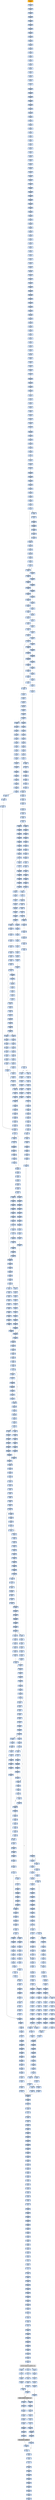 strict digraph G {
	graph [bgcolor=transparent,
		name=G
	];
	node [color=lightsteelblue,
		fillcolor=lightsteelblue,
		shape=rectangle,
		style=filled
	];
	"0x0043b432"	[label="0x0043b432
shll"];
	"0x0043b437"	[label="0x0043b437
movzbl"];
	"0x0043b432" -> "0x0043b437"	[color="#000000"];
	"0x0043b6e9"	[label="0x0043b6e9
subl"];
	"0x0043b6eb"	[label="0x0043b6eb
movl"];
	"0x0043b6e9" -> "0x0043b6eb"	[color="#000000"];
	"0x0043b8e1"	[label="0x0043b8e1
jae"];
	"0x0043b8e3"	[label="0x0043b8e3
movl"];
	"0x0043b8e1" -> "0x0043b8e3"	[color="#000000",
		label=F];
	"0x0043b903"	[label="0x0043b903
movl"];
	"0x0043b8e1" -> "0x0043b903"	[color="#000000",
		label=T];
	"0x004134a9"	[label="0x004134a9
movl"];
	"0x004134ab"	[label="0x004134ab
call"];
	"0x004134a9" -> "0x004134ab"	[color="#000000"];
	"0x0043b7b2"	[label="0x0043b7b2
movl"];
	"0x0043b7b6"	[label="0x0043b7b6
cmpl"];
	"0x0043b7b2" -> "0x0043b7b6"	[color="#000000"];
	"0x0043b71b"	[label="0x0043b71b
orl"];
	"0x0043b71d"	[label="0x0043b71d
movl"];
	"0x0043b71b" -> "0x0043b71d"	[color="#000000"];
	"0x0043ba70"	[label="0x0043ba70
leal"];
	"0x0043ba73"	[label="0x0043ba73
movl"];
	"0x0043ba70" -> "0x0043ba73"	[color="#000000"];
	"0x00413499"	[label="0x00413499
call"];
	"0x0041352c"	[label="0x0041352c
jmp"];
	"0x00413499" -> "0x0041352c"	[color="#000000"];
	"0x0043b2fc"	[label="0x0043b2fc
addl"];
	"0x0043b301"	[label="0x0043b301
jmp"];
	"0x0043b2fc" -> "0x0043b301"	[color="#000000"];
	"0x0043b67f"	[label="0x0043b67f
shrl"];
	"0x0043b682"	[label="0x0043b682
movw"];
	"0x0043b67f" -> "0x0043b682"	[color="#000000"];
	"0x0043bd17"	[label="0x0043bd17
movb"];
	"0x0043bd19"	[label="0x0043bd19
incl"];
	"0x0043bd17" -> "0x0043bd19"	[color="#000000"];
	"0x0043b9d4"	[label="0x0043b9d4
je"];
	"0x0043b9da"	[label="0x0043b9da
movzbl"];
	"0x0043b9d4" -> "0x0043b9da"	[color="#000000",
		label=F];
	"0x0043b909"	[label="0x0043b909
movl"];
	"0x0043b90b"	[label="0x0043b90b
shrw"];
	"0x0043b909" -> "0x0043b90b"	[color="#000000"];
	"0x0043b5fb"	[label="0x0043b5fb
movb"];
	"0x0043b5ff"	[label="0x0043b5ff
movb"];
	"0x0043b5fb" -> "0x0043b5ff"	[color="#000000"];
	"0x0043b5bb"	[label="0x0043b5bb
jae"];
	"0x0043b5d6"	[label="0x0043b5d6
subl"];
	"0x0043b5bb" -> "0x0043b5d6"	[color="#000000",
		label=T];
	"0x0043b5bd"	[label="0x0043b5bd
movl"];
	"0x0043b5bb" -> "0x0043b5bd"	[color="#000000",
		label=F];
	"0x0043b42c"	[label="0x0043b42c
je"];
	"0x0043b42c" -> "0x0043b432"	[color="#000000",
		label=F];
	"0x0043b6ed"	[label="0x0043b6ed
shrw"];
	"0x0043b6f1"	[label="0x0043b6f1
movl"];
	"0x0043b6ed" -> "0x0043b6f1"	[color="#000000"];
	"0x0043bad9"	[label="0x0043bad9
leal"];
	"0x0043badc"	[label="0x0043badc
movl"];
	"0x0043bad9" -> "0x0043badc"	[color="#000000"];
	"0x0043bc26"	[label="0x0043bc26
orl"];
	"0x0043bc29"	[label="0x0043bc29
decl"];
	"0x0043bc26" -> "0x0043bc29"	[color="#000000"];
	"0x004134a3"	[label="0x004134a3
pushl"];
	"0x004134a4"	[label="0x004134a4
pushl"];
	"0x004134a3" -> "0x004134a4"	[color="#000000"];
	"0x0043b809"	[label="0x0043b809
movl"];
	"0x0043b80b"	[label="0x0043b80b
shrw"];
	"0x0043b809" -> "0x0043b80b"	[color="#000000"];
	"0x0043b451"	[label="0x0043b451
cmpl"];
	"0x0043b453"	[label="0x0043b453
jae"];
	"0x0043b451" -> "0x0043b453"	[color="#000000"];
	"0x0043b2a3"	[label="0x0043b2a3
call"];
	"0x0043b306"	[label="0x0043b306
pushl"];
	"0x0043b2a3" -> "0x0043b306"	[color="#000000"];
	"0x0043b786"	[label="0x0043b786
shll"];
	"0x0043b789"	[label="0x0043b789
shll"];
	"0x0043b786" -> "0x0043b789"	[color="#000000"];
	"0x0043b419"	[label="0x0043b419
addl"];
	"0x0043b41b"	[label="0x0043b41b
cmpl"];
	"0x0043b419" -> "0x0043b41b"	[color="#000000"];
	"0x0043b852"	[label="0x0043b852
orl"];
	"0x0043b854"	[label="0x0043b854
movl"];
	"0x0043b852" -> "0x0043b854"	[color="#000000"];
	"0x0043b89d"	[label="0x0043b89d
subw"];
	"0x0043b8a0"	[label="0x0043b8a0
movl"];
	"0x0043b89d" -> "0x0043b8a0"	[color="#000000"];
	"0x0043bc7c"	[label="0x0043bc7c
shll"];
	"0x0043bc7f"	[label="0x0043bc7f
incl"];
	"0x0043bc7c" -> "0x0043bc7f"	[color="#000000"];
	"0x0043bb0f"	[label="0x0043bb0f
movl"];
	"0x0043bb11"	[label="0x0043bb11
jle"];
	"0x0043bb0f" -> "0x0043bb11"	[color="#000000"];
	"0x0043b9e0"	[label="0x0043b9e0
shll"];
	"0x0043b9e3"	[label="0x0043b9e3
incl"];
	"0x0043b9e0" -> "0x0043b9e3"	[color="#000000"];
	"0x0043b673"	[label="0x0043b673
shll"];
	"0x0043b676"	[label="0x0043b676
incl"];
	"0x0043b673" -> "0x0043b676"	[color="#000000"];
	"0x0043b53c"	[label="0x0043b53c
movw"];
	"0x0043b543"	[label="0x0043b543
je"];
	"0x0043b53c" -> "0x0043b543"	[color="#000000"];
	"0x0043b897"	[label="0x0043b897
movl"];
	"0x0043b899"	[label="0x0043b899
shrw"];
	"0x0043b897" -> "0x0043b899"	[color="#000000"];
	"0x0043b48f"	[label="0x0043b48f
subl"];
	"0x0043b493"	[label="0x0043b493
sarl"];
	"0x0043b48f" -> "0x0043b493"	[color="#000000"];
	"0x0043bc54"	[label="0x0043bc54
movl"];
	"0x0043bc58"	[label="0x0043bc58
addl"];
	"0x0043bc54" -> "0x0043bc58"	[color="#000000"];
	"0x0043b667"	[label="0x0043b667
je"];
	"0x0043b66d"	[label="0x0043b66d
movzbl"];
	"0x0043b667" -> "0x0043b66d"	[color="#000000",
		label=F];
	"0x0041351d"	[label="0x0041351d
jmp"];
	"0x0043b640"	[label="0x0043b640
subl"];
	"0x0043b642"	[label="0x0043b642
movl"];
	"0x0043b640" -> "0x0043b642"	[color="#000000"];
	"0x0043b858"	[label="0x0043b858
movl"];
	"0x0043b85a"	[label="0x0043b85a
shrl"];
	"0x0043b858" -> "0x0043b85a"	[color="#000000"];
	"0x0043bb60"	[label="0x0043bb60
orl"];
	"0x0043bb62"	[label="0x0043bb62
movl"];
	"0x0043bb60" -> "0x0043bb62"	[color="#000000"];
	"0x0043b689"	[label="0x0043b689
movzwl"];
	"0x0043b682" -> "0x0043b689"	[color="#000000"];
	"0x0043bb1f"	[label="0x0043bb1f
movl"];
	"0x0043bb27"	[label="0x0043bb27
leal"];
	"0x0043bb1f" -> "0x0043bb27"	[color="#000000"];
	"0x0043b528"	[label="0x0043b528
movl"];
	"0x0043b52d"	[label="0x0043b52d
subl"];
	"0x0043b528" -> "0x0043b52d"	[color="#000000"];
	"0x0043ba36"	[label="0x0043ba36
subl"];
	"0x0043ba38"	[label="0x0043ba38
movl"];
	"0x0043ba36" -> "0x0043ba38"	[color="#000000"];
	"0x004134a6"	[label="0x004134a6
pushl"];
	"0x004134a8"	[label="0x004134a8
pushl"];
	"0x004134a6" -> "0x004134a8"	[color="#000000"];
	"0x00413503"	[label="0x00413503
jne"];
	"0x00413505"	[label="0x00413505
jmp"];
	"0x00413503" -> "0x00413505"	[color="#000000",
		label=F];
	"0x0043b7a5"	[label="0x0043b7a5
subl"];
	"0x0043b7a9"	[label="0x0043b7a9
sarl"];
	"0x0043b7a5" -> "0x0043b7a9"	[color="#000000"];
	"0x0043bb8c"	[label="0x0043bb8c
jmp"];
	"0x0043bba3"	[label="0x0043bba3
movl"];
	"0x0043bb8c" -> "0x0043bba3"	[color="#000000"];
	"0x0043b80f"	[label="0x0043b80f
subw"];
	"0x0043b80b" -> "0x0043b80f"	[color="#000000"];
	"0x0043b3ae"	[label="0x0043b3ae
movw"];
	"0x0043b3b3"	[label="0x0043b3b3
addl"];
	"0x0043b3ae" -> "0x0043b3b3"	[color="#000000"];
	"0x004134d4"	[label="0x004134d4
lodsb"];
	"0x004134d5"	[label="0x004134d5
orb"];
	"0x004134d4" -> "0x004134d5"	[color="#000000"];
	"0x0043b6c5"	[label="0x0043b6c5
movl"];
	"0x0043b6c9"	[label="0x0043b6c9
xorl"];
	"0x0043b6c5" -> "0x0043b6c9"	[color="#000000"];
	"0x0043b826"	[label="0x0043b826
movl"];
	"0x0043b82a"	[label="0x0043b82a
subw"];
	"0x0043b826" -> "0x0043b82a"	[color="#000000"];
	"0x0043b520"	[label="0x0043b520
cmpl"];
	"0x0043b522"	[label="0x0043b522
jae"];
	"0x0043b520" -> "0x0043b522"	[color="#000000"];
	"0x0043b67d"	[label="0x0043b67d
movl"];
	"0x0043b67d" -> "0x0043b67f"	[color="#000000"];
	"0x0043b711"	[label="0x0043b711
movzbl"];
	"0x0043b714"	[label="0x0043b714
shll"];
	"0x0043b711" -> "0x0043b714"	[color="#000000"];
	"0x0043b3f1"	[label="0x0043b3f1
movl"];
	"0x0043b3f8"	[label="0x0043b3f8
cmpl"];
	"0x0043b3f1" -> "0x0043b3f8"	[color="#000000"];
	"0x0043b9dd"	[label="0x0043b9dd
shll"];
	"0x0043b9da" -> "0x0043b9dd"	[color="#000000"];
	"0x0043b297"	[label="0x0043b297
pushl"];
	"0x0043b298"	[label="0x0043b298
pushl"];
	"0x0043b297" -> "0x0043b298"	[color="#000000"];
	"0x0043b55e"	[label="0x0043b55e
movw"];
	"0x0043b565"	[label="0x0043b565
je"];
	"0x0043b55e" -> "0x0043b565"	[color="#000000"];
	"0x0043b6fe"	[label="0x0043b6fe
movw"];
	"0x0043b705"	[label="0x0043b705
ja"];
	"0x0043b6fe" -> "0x0043b705"	[color="#000000"];
	"0x0043ba42"	[label="0x0043ba42
movl"];
	"0x0043ba4a"	[label="0x0043ba4a
subw"];
	"0x0043ba42" -> "0x0043ba4a"	[color="#000000"];
	"0x0043b622"	[label="0x0043b622
subl"];
	"0x0043b627"	[label="0x0043b627
jmp"];
	"0x0043b622" -> "0x0043b627"	[color="#000000"];
	"0x0043bb84"	[label="0x0043bb84
leal"];
	"0x0043bb87"	[label="0x0043bb87
movw"];
	"0x0043bb84" -> "0x0043bb87"	[color="#000000"];
	"0x00413400"	[label="0x00413400
je"];
	"0x00413437"	[label="0x00413437
call"];
	"0x00413400" -> "0x00413437"	[color="#000000",
		label=T];
	"0x0043b6e7"	[label="0x0043b6e7
subl"];
	"0x0043b6e7" -> "0x0043b6e9"	[color="#000000"];
	"0x0043b241"	[label="0x0043b241
addl"];
	"0x0043b243"	[label="0x0043b243
subl"];
	"0x0043b241" -> "0x0043b243"	[color="#000000"];
	"0x0043b2aa"	[label="0x0043b2aa
popl"];
	"0x0043b2ab"	[label="0x0043b2ab
popl"];
	"0x0043b2aa" -> "0x0043b2ab"	[color="#000000"];
	"0x0043bd70"	[label="0x0043bd70
movl"];
	"0x0043bd77"	[label="0x0043bd77
movl"];
	"0x0043bd70" -> "0x0043bd77"	[color="#000000"];
	"0x0043b875"	[label="0x0043b875
subl"];
	"0x0043b877"	[label="0x0043b877
movl"];
	"0x0043b875" -> "0x0043b877"	[color="#000000"];
	"0x0043bc86"	[label="0x0043bc86
movw"];
	"0x0043bc8a"	[label="0x0043bc8a
shrl"];
	"0x0043bc86" -> "0x0043bc8a"	[color="#000000"];
	"0x0043b38e"	[label="0x0043b38e
movl"];
	"0x0043b396"	[label="0x0043b396
movzbl"];
	"0x0043b38e" -> "0x0043b396"	[color="#000000"];
	"0x0043b50a"	[label="0x0043b50a
orl"];
	"0x0043b50c"	[label="0x0043b50c
movl"];
	"0x0043b50a" -> "0x0043b50c"	[color="#000000"];
	"0x0043bc68"	[label="0x0043bc68
ja"];
	"0x0043bc6a"	[label="0x0043bc6a
cmpl"];
	"0x0043bc68" -> "0x0043bc6a"	[color="#000000",
		label=F];
	"0x0043bc82"	[label="0x0043bc82
movl"];
	"0x0043bc68" -> "0x0043bc82"	[color="#000000",
		label=T];
	"0x0043b29c"	[label="0x0043b29c
pushl"];
	"0x0043b29d"	[label="0x0043b29d
pushl"];
	"0x0043b29c" -> "0x0043b29d"	[color="#000000"];
	"0x0043bc97"	[label="0x0043bc97
movl"];
	"0x0043bc9b"	[label="0x0043bc9b
movl"];
	"0x0043bc97" -> "0x0043bc9b"	[color="#000000"];
	"0x0043bccd"	[label="0x0043bccd
incl"];
	"0x0043bcce"	[label="0x0043bcce
orl"];
	"0x0043bccd" -> "0x0043bcce"	[color="#000000"];
	"0x0043b47c"	[label="0x0043b47c
movl"];
	"0x0043b480"	[label="0x0043b480
andl"];
	"0x0043b47c" -> "0x0043b480"	[color="#000000"];
	"0x0043b328"	[label="0x0043b328
leal"];
	"0x0043b32b"	[label="0x0043b32b
movl"];
	"0x0043b328" -> "0x0043b32b"	[color="#000000"];
	"0x0043bcd9"	[label="0x0043bcd9
decl"];
	"0x0043bcda"	[label="0x0043bcda
movl"];
	"0x0043bcd9" -> "0x0043bcda"	[color="#000000"];
	"0x0043bd7b"	[label="0x0043bd7b
movl"];
	"0x0043bd7d"	[label="0x0043bd7d
movl"];
	"0x0043bd7b" -> "0x0043bd7d"	[color="#000000"];
	"0x004134de"	[label="0x004134de
lodsb"];
	"0x004134df"	[label="0x004134df
orb"];
	"0x004134de" -> "0x004134df"	[color="#000000"];
	"0x0043b545"	[label="0x0043b545
jmp"];
	"0x0043b543" -> "0x0043b545"	[color="#000000",
		label=F];
	"0x0043b567"	[label="0x0043b567
cmpl"];
	"0x0043b543" -> "0x0043b567"	[color="#000000",
		label=T];
	"0x0043bab8"	[label="0x0043bab8
subl"];
	"0x0043baba"	[label="0x0043baba
sarl"];
	"0x0043bab8" -> "0x0043baba"	[color="#000000"];
	"0x0043b258"	[label="0x0043b258
decl"];
	"0x0043b259"	[label="0x0043b259
movb"];
	"0x0043b258" -> "0x0043b259"	[color="#000000"];
	"0x0043b812"	[label="0x0043b812
movw"];
	"0x0043b819"	[label="0x0043b819
jmp"];
	"0x0043b812" -> "0x0043b819"	[color="#000000"];
	"0x0043b754"	[label="0x0043b754
movl"];
	"0x0043b758"	[label="0x0043b758
movw"];
	"0x0043b754" -> "0x0043b758"	[color="#000000"];
	"0x0043b9a7"	[label="0x0043b9a7
movw"];
	"0x0043b9aa"	[label="0x0043b9aa
movl"];
	"0x0043b9a7" -> "0x0043b9aa"	[color="#000000"];
	"0x0043b8bd"	[label="0x0043b8bd
movzbl"];
	"0x0043b8c0"	[label="0x0043b8c0
shll"];
	"0x0043b8bd" -> "0x0043b8c0"	[color="#000000"];
	"0x0043b48a"	[label="0x0043b48a
movl"];
	"0x0043b48a" -> "0x0043b48f"	[color="#000000"];
	"0x0043b2b9"	[label="0x0043b2b9
jae"];
	"0x0043b2e1"	[label="0x0043b2e1
call"];
	"0x0043b2b9" -> "0x0043b2e1"	[color="#000000",
		label=T];
	"0x0043b5da"	[label="0x0043b5da
subl"];
	"0x0043b5d6" -> "0x0043b5da"	[color="#000000"];
	"0x0043b299"	[label="0x0043b299
addl"];
	"0x0043b299" -> "0x0043b29c"	[color="#000000"];
	"0x0043bb40"	[label="0x0043bb40
cmpl"];
	"0x0043bb48"	[label="0x0043bb48
ja"];
	"0x0043bb40" -> "0x0043bb48"	[color="#000000"];
	"0x0043b3c1"	[label="0x0043b3c1
movl"];
	"0x0043b3c9"	[label="0x0043b3c9
movl"];
	"0x0043b3c1" -> "0x0043b3c9"	[color="#000000"];
	"0x0043b30a"	[label="0x0043b30a
subl"];
	"0x0043b30d"	[label="0x0043b30d
movl"];
	"0x0043b30a" -> "0x0043b30d"	[color="#000000"];
	"0x0043b29e"	[label="0x0043b29e
addl"];
	"0x0043b2a1"	[label="0x0043b2a1
pushl"];
	"0x0043b29e" -> "0x0043b2a1"	[color="#000000"];
	"0x0043b6aa"	[label="0x0043b6aa
movl"];
	"0x0043b6ae"	[label="0x0043b6ae
movl"];
	"0x0043b6aa" -> "0x0043b6ae"	[color="#000000"];
	"0x0043b636"	[label="0x0043b636
movl"];
	"0x0043b63a"	[label="0x0043b63a
subl"];
	"0x0043b636" -> "0x0043b63a"	[color="#000000"];
	"0x0043b586"	[label="0x0043b586
cmpl"];
	"0x0043b58e"	[label="0x0043b58e
ja"];
	"0x0043b586" -> "0x0043b58e"	[color="#000000"];
	"0x0043bc30"	[label="0x0043bc30
shll"];
	"0x0043bc33"	[label="0x0043bc33
movl"];
	"0x0043bc30" -> "0x0043bc33"	[color="#000000"];
	"0x0043bca0"	[label="0x0043bca0
subl"];
	"0x0043bc9b" -> "0x0043bca0"	[color="#000000"];
	"0x00413516"	[label="0x00413516
movl"];
	"0x0041351b"	[label="0x0041351b
stosl"];
	"0x00413516" -> "0x0041351b"	[color="#000000"];
	"0x0043b7f7"	[label="0x0043b7f7
movb"];
	"0x0043b7fb"	[label="0x0043b7fb
incl"];
	"0x0043b7f7" -> "0x0043b7fb"	[color="#000000"];
	"0x0043b851"	[label="0x0043b851
incl"];
	"0x0043b851" -> "0x0043b852"	[color="#000000"];
	"0x0043bc80"	[label="0x0043bc80
orl"];
	"0x0043bc7f" -> "0x0043bc80"	[color="#000000"];
	"0x0043bb8a"	[label="0x0043bb8a
movl"];
	"0x0043bb8a" -> "0x0043bb8c"	[color="#000000"];
	"0x0043b9b2"	[label="0x0043b9b2
movl"];
	"0x0043b9b6"	[label="0x0043b9b6
jmp"];
	"0x0043b9b2" -> "0x0043b9b6"	[color="#000000"];
	"0x00413460"	[label="0x00413460
addl"];
	"0x00413462"	[label="0x00413462
subl"];
	"0x00413460" -> "0x00413462"	[color="#000000"];
	"0x0043b260"	[label="0x0043b260
jne"];
	"0x0043b262"	[label="0x0043b262
subl"];
	"0x0043b260" -> "0x0043b262"	[color="#000000",
		label=F];
	"0x0043b726"	[label="0x0043b726
movw"];
	"0x0043b72d"	[label="0x0043b72d
movzwl"];
	"0x0043b726" -> "0x0043b72d"	[color="#000000"];
	"0x0043b275"	[label="0x0043b275
addb"];
	"0x0043b277"	[label="0x0043b277
movl"];
	"0x0043b275" -> "0x0043b277"	[color="#000000"];
	"0x0043bbb7"	[label="0x0043bbb7
jle"];
	"0x0043bbbd"	[label="0x0043bbbd
movl"];
	"0x0043bbb7" -> "0x0043bbbd"	[color="#000000",
		label=F];
	"0x0043bce4"	[label="0x0043bce4
movl"];
	"0x0043bbb7" -> "0x0043bce4"	[color="#000000",
		label=T];
	"0x004134c2"	[label="0x004134c2
movl"];
	"0x004134c4"	[label="0x004134c4
lodsl"];
	"0x004134c2" -> "0x004134c4"	[color="#000000"];
	"0x0043b7be"	[label="0x0043b7be
movw"];
	"0x0043b7c5"	[label="0x0043b7c5
je"];
	"0x0043b7be" -> "0x0043b7c5"	[color="#000000"];
	"0x0043b256"	[label="0x0043b256
pushl"];
	"0x0043b257"	[label="0x0043b257
pushl"];
	"0x0043b256" -> "0x0043b257"	[color="#000000"];
	"0x0043bbe0"	[label="0x0043bbe0
leal"];
	"0x0043bbe4"	[label="0x0043bbe4
subl"];
	"0x0043bbe0" -> "0x0043bbe4"	[color="#000000"];
	"0x0043b8a4"	[label="0x0043b8a4
cmpl"];
	"0x0043b8aa"	[label="0x0043b8aa
movw"];
	"0x0043b8a4" -> "0x0043b8aa"	[color="#000000"];
	"0x004134a0"	[label="0x004134a0
je"];
	"0x004134a2"	[label="0x004134a2
pushl"];
	"0x004134a0" -> "0x004134a2"	[color="#000000",
		label=F];
	"0x0043bb7f"	[label="0x0043bb7f
subl"];
	"0x0043bb81"	[label="0x0043bb81
sarl"];
	"0x0043bb7f" -> "0x0043bb81"	[color="#000000"];
	"0x00413451"	[label="0x00413451
jne"];
	"0x00413453"	[label="0x00413453
subl"];
	"0x00413451" -> "0x00413453"	[color="#000000",
		label=F];
	"0x0043bacd"	[label="0x0043bacd
movl"];
	"0x0043bacf"	[label="0x0043bacf
shrw"];
	"0x0043bacd" -> "0x0043bacf"	[color="#000000"];
	"0x0043b271"	[label="0x0043b271
lodsb"];
	"0x0043b272"	[label="0x0043b272
orl"];
	"0x0043b271" -> "0x0043b272"	[color="#000000"];
	"0x0043bb18"	[label="0x0043bb18
movl"];
	"0x0043bb1c"	[label="0x0043bb1c
shll"];
	"0x0043bb18" -> "0x0043bb1c"	[color="#000000"];
	"0x0043b7cd"	[label="0x0043b7cd
cmpl"];
	"0x0043b7d2"	[label="0x0043b7d2
movl"];
	"0x0043b7cd" -> "0x0043b7d2"	[color="#000000"];
	"0x004133fa"	[label="0x004133fa
movl"];
	"0x004133fd"	[label="0x004133fd
orl"];
	"0x004133fa" -> "0x004133fd"	[color="#000000"];
	"0x0043bd21"	[label="0x0043bd21
incl"];
	"0x0043bd25"	[label="0x0043bd25
decl"];
	"0x0043bd21" -> "0x0043bd25"	[color="#000000"];
	"0x0043b51d"	[label="0x0043b51d
imull"];
	"0x0043b51d" -> "0x0043b520"	[color="#000000"];
	"0x0043bc5a"	[label="0x0043bc5a
movl"];
	"0x0043bc5e"	[label="0x0043bc5e
addl"];
	"0x0043bc5a" -> "0x0043bc5e"	[color="#000000"];
	"0x0043b9ba"	[label="0x0043b9ba
subl"];
	"0x0043b9bc"	[label="0x0043b9bc
movl"];
	"0x0043b9ba" -> "0x0043b9bc"	[color="#000000"];
	"0x0043b484"	[label="0x0043b484
movl"];
	"0x0043b488"	[label="0x0043b488
shll"];
	"0x0043b484" -> "0x0043b488"	[color="#000000"];
	"0x0043bb74"	[label="0x0043bb74
jae"];
	"0x0043bb76"	[label="0x0043bb76
movl"];
	"0x0043bb74" -> "0x0043bb76"	[color="#000000",
		label=F];
	"0x0043bb8e"	[label="0x0043bb8e
subl"];
	"0x0043bb74" -> "0x0043bb8e"	[color="#000000",
		label=T];
	"0x0043b37e"	[label="0x0043b37e
movl"];
	"0x0043b386"	[label="0x0043b386
movl"];
	"0x0043b37e" -> "0x0043b386"	[color="#000000"];
	"0x0043b84e"	[label="0x0043b84e
shll"];
	"0x0043b84e" -> "0x0043b851"	[color="#000000"];
	"0x0043b29d" -> "0x0043b29e"	[color="#000000"];
	"0x0043b510"	[label="0x0043b510
movw"];
	"0x0043b517"	[label="0x0043b517
shrl"];
	"0x0043b510" -> "0x0043b517"	[color="#000000"];
	"0x0043bb3e"	[label="0x0043bb3e
addl"];
	"0x0043bb3e" -> "0x0043bb40"	[color="#000000"];
	"0x0041349e"	[label="0x0041349e
orl"];
	"0x0041349e" -> "0x004134a0"	[color="#000000"];
	"0x0043ba1f"	[label="0x0043ba1f
leal"];
	"0x0043ba26"	[label="0x0043ba26
movl"];
	"0x0043ba1f" -> "0x0043ba26"	[color="#000000"];
	"0x0043bd8a"	[label="0x0043bd8a
popl"];
	"0x0043bd8b"	[label="0x0043bd8b
popl"];
	"0x0043bd8a" -> "0x0043bd8b"	[color="#000000"];
	"0x0043bb54"	[label="0x0043bb54
shll"];
	"0x0043bb59"	[label="0x0043bb59
movzbl"];
	"0x0043bb54" -> "0x0043bb59"	[color="#000000"];
	"0x0043b28d"	[label="0x0043b28d
pushl"];
	"0x0043b28e"	[label="0x0043b28e
movl"];
	"0x0043b28d" -> "0x0043b28e"	[color="#000000"];
	"0x0043bac5"	[label="0x0043bac5
jmp"];
	"0x0043bac5" -> "0x0043badc"	[color="#000000"];
	"0x0043b901"	[label="0x0043b901
jmp"];
	"0x0043b929"	[label="0x0043b929
movl"];
	"0x0043b901" -> "0x0043b929"	[color="#000000"];
	"0x0043b602"	[label="0x0043b602
incl"];
	"0x0043b5ff" -> "0x0043b602"	[color="#000000"];
	"0x0043b7dd"	[label="0x0043b7dd
setg"];
	"0x0043b7e0"	[label="0x0043b7e0
leal"];
	"0x0043b7dd" -> "0x0043b7e0"	[color="#000000"];
	"0x0043baa8"	[label="0x0043baa8
imull"];
	"0x0043baab"	[label="0x0043baab
cmpl"];
	"0x0043baa8" -> "0x0043baab"	[color="#000000"];
	"0x0043b982"	[label="0x0043b982
imull"];
	"0x0043b985"	[label="0x0043b985
cmpl"];
	"0x0043b982" -> "0x0043b985"	[color="#000000"];
	"0x0043ba77"	[label="0x0043ba77
addl"];
	"0x0043ba73" -> "0x0043ba77"	[color="#000000"];
	"0x0043bb3a"	[label="0x0043bb3a
movl"];
	"0x0043bb3a" -> "0x0043bb3e"	[color="#000000"];
	"0x0043bc93"	[label="0x0043bc93
cmpl"];
	"0x0043bc95"	[label="0x0043bc95
jae"];
	"0x0043bc93" -> "0x0043bc95"	[color="#000000"];
	"0x0043b402"	[label="0x0043b402
movl"];
	"0x0043b406"	[label="0x0043b406
andl"];
	"0x0043b402" -> "0x0043b406"	[color="#000000"];
	"0x0043b735"	[label="0x0043b735
jae"];
	"0x0043b73b"	[label="0x0043b73b
movl"];
	"0x0043b735" -> "0x0043b73b"	[color="#000000",
		label=F];
	"0x0043b81e"	[label="0x0043b81e
movl"];
	"0x0043b735" -> "0x0043b81e"	[color="#000000",
		label=T];
	"0x0043bbfc"	[label="0x0043bbfc
ja"];
	"0x0043bbfe"	[label="0x0043bbfe
cmpl"];
	"0x0043bbfc" -> "0x0043bbfe"	[color="#000000",
		label=F];
	"0x0043bc16"	[label="0x0043bc16
shrl"];
	"0x0043bbfc" -> "0x0043bc16"	[color="#000000",
		label=T];
	"0x0043bc0d"	[label="0x0043bc0d
movzbl"];
	"0x0043bc10"	[label="0x0043bc10
shll"];
	"0x0043bc0d" -> "0x0043bc10"	[color="#000000"];
	"0x0043b94b"	[label="0x0043b94b
addl"];
	"0x0043b951"	[label="0x0043b951
leal"];
	"0x0043b94b" -> "0x0043b951"	[color="#000000"];
	"0x0043bc95" -> "0x0043bc97"	[color="#000000",
		label=F];
	"0x0043bcb2"	[label="0x0043bcb2
subl"];
	"0x0043bc95" -> "0x0043bcb2"	[color="#000000",
		label=T];
	"0x0043bacb"	[label="0x0043bacb
subl"];
	"0x0043bacb" -> "0x0043bacd"	[color="#000000"];
	"0x0043b8f0"	[label="0x0043b8f0
sarl"];
	"0x0043b8f3"	[label="0x0043b8f3
leal"];
	"0x0043b8f0" -> "0x0043b8f3"	[color="#000000"];
	"0x0043b644"	[label="0x0043b644
shrw"];
	"0x0043b648"	[label="0x0043b648
subw"];
	"0x0043b644" -> "0x0043b648"	[color="#000000"];
	"0x0043babd"	[label="0x0043babd
leal"];
	"0x0043baba" -> "0x0043babd"	[color="#000000"];
	"0x0043b79e"	[label="0x0043b79e
imull"];
	"0x0043b7a1"	[label="0x0043b7a1
cmpl"];
	"0x0043b79e" -> "0x0043b7a1"	[color="#000000"];
	"0x0043b733"	[label="0x0043b733
cmpl"];
	"0x0043b733" -> "0x0043b735"	[color="#000000"];
	"0x0043b87b"	[label="0x0043b87b
sarl"];
	"0x0043b877" -> "0x0043b87b"	[color="#000000"];
	"0x0043b8c9"	[label="0x0043b8c9
movl"];
	"0x0043b8cd"	[label="0x0043b8cd
movl"];
	"0x0043b8c9" -> "0x0043b8cd"	[color="#000000"];
	"0x0043b76a"	[label="0x0043b76a
addl"];
	"0x0043b76e"	[label="0x0043b76e
cmpl"];
	"0x0043b76a" -> "0x0043b76e"	[color="#000000"];
	"0x0040c8bf"	[label="0x0040c8bf
call"];
	GETPROCADDRESS_KERNEL32_DLL	[color=lightgrey,
		fillcolor=lightgrey,
		label="GETPROCADDRESS_KERNEL32_DLL
GETPROCADDRESS-KERNEL32-DLL"];
	"0x0040c8bf" -> GETPROCADDRESS_KERNEL32_DLL	[color="#000000"];
	"0x0043b31c"	[label="0x0043b31c
movb"];
	"0x0043b321"	[label="0x0043b321
movl"];
	"0x0043b31c" -> "0x0043b321"	[color="#000000"];
	"0x0043b608"	[label="0x0043b608
movl"];
	"0x0043b60c"	[label="0x0043b60c
jg"];
	"0x0043b608" -> "0x0043b60c"	[color="#000000"];
	"0x0043b3ea"	[label="0x0043b3ea
orl"];
	"0x0043b3ec"	[label="0x0043b3ec
cmpl"];
	"0x0043b3ea" -> "0x0043b3ec"	[color="#000000"];
	"0x0043bcf9"	[label="0x0043bcf9
cmpl"];
	"0x0043bcfd"	[label="0x0043bcfd
ja"];
	"0x0043bcf9" -> "0x0043bcfd"	[color="#000000"];
	VIRTUALPROTECT_KERNEL32	[color=lightgrey,
		fillcolor=lightgrey,
		label="VIRTUALPROTECT_KERNEL32
VIRTUALPROTECT-KERNEL32"];
	"0x004134ab" -> VIRTUALPROTECT_KERNEL32	[color="#000000"];
	"0x0041344c"	[label="0x0041344c
popl"];
	"0x0041344d"	[label="0x0041344d
addl"];
	"0x0041344c" -> "0x0041344d"	[color="#000000"];
	"0x0043b777"	[label="0x0043b777
ja"];
	"0x0043b78f"	[label="0x0043b78f
movw"];
	"0x0043b777" -> "0x0043b78f"	[color="#000000",
		label=T];
	"0x0043b779"	[label="0x0043b779
cmpl"];
	"0x0043b777" -> "0x0043b779"	[color="#000000",
		label=F];
	"0x0043ba0c"	[label="0x0043ba0c
movl"];
	"0x0043ba14"	[label="0x0043ba14
leal"];
	"0x0043ba0c" -> "0x0043ba14"	[color="#000000"];
	"0x0043b721"	[label="0x0043b721
movl"];
	"0x0043b723"	[label="0x0043b723
shrl"];
	"0x0043b721" -> "0x0043b723"	[color="#000000"];
	"0x0043b6f5"	[label="0x0043b6f5
subw"];
	"0x0043b6f1" -> "0x0043b6f5"	[color="#000000"];
	"0x0043b480" -> "0x0043b484"	[color="#000000"];
	"0x0043b888"	[label="0x0043b888
movl"];
	"0x0043b88c"	[label="0x0043b88c
jmp"];
	"0x0043b888" -> "0x0043b88c"	[color="#000000"];
	"0x0043bb32"	[label="0x0043bb32
movl"];
	"0x0043bb37"	[label="0x0043bb37
leal"];
	"0x0043bb32" -> "0x0043bb37"	[color="#000000"];
	"0x0043bd50"	[label="0x0043bd50
ja"];
	"0x0043bd67"	[label="0x0043bd67
subl"];
	"0x0043bd50" -> "0x0043bd67"	[color="#000000",
		label=T];
	"0x0043b90f"	[label="0x0043b90f
subw"];
	"0x0043b90b" -> "0x0043b90f"	[color="#000000"];
	"0x0043bc80" -> "0x0043bc82"	[color="#000000"];
	"0x0043b68c"	[label="0x0043b68c
imull"];
	"0x0043b68f"	[label="0x0043b68f
cmpl"];
	"0x0043b68c" -> "0x0043b68f"	[color="#000000"];
	"0x0043ba8d"	[label="0x0043ba8d
shll"];
	"0x0043ba92"	[label="0x0043ba92
movzbl"];
	"0x0043ba8d" -> "0x0043ba92"	[color="#000000"];
	"0x0043b912"	[label="0x0043b912
movl"];
	"0x0043b90f" -> "0x0043b912"	[color="#000000"];
	"0x0043b7e8"	[label="0x0043b7e8
movl"];
	"0x0043b7ec"	[label="0x0043b7ec
subl"];
	"0x0043b7e8" -> "0x0043b7ec"	[color="#000000"];
	"0x0043bd26"	[label="0x0043bd26
je"];
	"0x0043bd37"	[label="0x0043bd37
movl"];
	"0x0043bd26" -> "0x0043bd37"	[color="#000000",
		label=T];
	"0x0043b80f" -> "0x0043b812"	[color="#000000"];
	"0x004134d7"	[label="0x004134d7
movb"];
	"0x004134d5" -> "0x004134d7"	[color="#000000"];
	"0x0043b3ef"	[label="0x0043b3ef
jle"];
	"0x0043b3ef" -> "0x0043b3f1"	[color="#000000",
		label=F];
	"0x0043b40a"	[label="0x0043b40a
movl"];
	"0x0043b40e"	[label="0x0043b40e
movl"];
	"0x0043b40a" -> "0x0043b40e"	[color="#000000"];
	"0x0043bd6e"	[label="0x0043bd6e
xorl"];
	"0x0043bd6e" -> "0x0043bd70"	[color="#000000"];
	"0x0043ba79"	[label="0x0043ba79
cmpl"];
	"0x0043ba81"	[label="0x0043ba81
ja"];
	"0x0043ba79" -> "0x0043ba81"	[color="#000000"];
	"0x0043b916"	[label="0x0043b916
movw"];
	"0x0043b91d"	[label="0x0043b91d
movl"];
	"0x0043b916" -> "0x0043b91d"	[color="#000000"];
	"0x004134c5"	[label="0x004134c5
cmpl"];
	"0x004134c4" -> "0x004134c5"	[color="#000000"];
	"0x0043bbf1"	[label="0x0043bbf1
leal"];
	"0x0043bbf4"	[label="0x0043bbf4
cmpl"];
	"0x0043bbf1" -> "0x0043bbf4"	[color="#000000"];
	"0x0043baad"	[label="0x0043baad
jae"];
	"0x0043bac7"	[label="0x0043bac7
subl"];
	"0x0043baad" -> "0x0043bac7"	[color="#000000",
		label=T];
	"0x0043baaf"	[label="0x0043baaf
movl"];
	"0x0043baad" -> "0x0043baaf"	[color="#000000",
		label=F];
	"0x0043b6a7"	[label="0x0043b6a7
leal"];
	"0x0043b6a7" -> "0x0043b6aa"	[color="#000000"];
	"0x0043b5dc"	[label="0x0043b5dc
movl"];
	"0x0043b5de"	[label="0x0043b5de
leal"];
	"0x0043b5dc" -> "0x0043b5de"	[color="#000000"];
	"0x0043b3a4"	[label="0x0043b3a4
cmpl"];
	"0x0043b3a8"	[label="0x0043b3a8
jae"];
	"0x0043b3a4" -> "0x0043b3a8"	[color="#000000"];
	"0x0043b891"	[label="0x0043b891
movl"];
	"0x0043b893"	[label="0x0043b893
subl"];
	"0x0043b891" -> "0x0043b893"	[color="#000000"];
	"0x0043b5a2"	[label="0x0043b5a2
shll"];
	"0x0043b5a5"	[label="0x0043b5a5
incl"];
	"0x0043b5a2" -> "0x0043b5a5"	[color="#000000"];
	"0x0043b440"	[label="0x0043b440
movl"];
	"0x0043b444"	[label="0x0043b444
movw"];
	"0x0043b440" -> "0x0043b444"	[color="#000000"];
	"0x0043b767"	[label="0x0043b767
shll"];
	"0x0043b767" -> "0x0043b76a"	[color="#000000"];
	"0x0043b92d"	[label="0x0043b92d
movl"];
	"0x0043b929" -> "0x0043b92d"	[color="#000000"];
	"0x0043b453" -> "0x0043b636"	[color="#000000",
		label=T];
	"0x0043b459"	[label="0x0043b459
movl"];
	"0x0043b453" -> "0x0043b459"	[color="#000000",
		label=F];
	"0x0043bc90"	[label="0x0043bc90
imull"];
	"0x0043bc90" -> "0x0043bc93"	[color="#000000"];
	"0x0043b5d0"	[label="0x0043b5d0
movw"];
	"0x0043b5d4"	[label="0x0043b5d4
jmp"];
	"0x0043b5d0" -> "0x0043b5d4"	[color="#000000"];
	"0x0043bb66"	[label="0x0043bb66
movw"];
	"0x0043bb69"	[label="0x0043bb69
shrl"];
	"0x0043bb66" -> "0x0043bb69"	[color="#000000"];
	"0x0043bb81" -> "0x0043bb84"	[color="#000000"];
	"0x0043b82f"	[label="0x0043b82f
cmpl"];
	"0x0043b835"	[label="0x0043b835
movw"];
	"0x0043b82f" -> "0x0043b835"	[color="#000000"];
	"0x0043b8c3"	[label="0x0043b8c3
shll"];
	"0x0043b8c6"	[label="0x0043b8c6
incl"];
	"0x0043b8c3" -> "0x0043b8c6"	[color="#000000"];
	"0x0043b3e9"	[label="0x0043b3e9
incl"];
	"0x0043b3e9" -> "0x0043b3ea"	[color="#000000"];
	"0x0043baa2"	[label="0x0043baa2
shrl"];
	"0x0043baa5"	[label="0x0043baa5
movzwl"];
	"0x0043baa2" -> "0x0043baa5"	[color="#000000"];
	"0x0043b867"	[label="0x0043b867
imull"];
	"0x0043b86a"	[label="0x0043b86a
cmpl"];
	"0x0043b867" -> "0x0043b86a"	[color="#000000"];
	"0x0043bca2"	[label="0x0043bca2
sarl"];
	"0x0043bca5"	[label="0x0043bca5
leal"];
	"0x0043bca2" -> "0x0043bca5"	[color="#000000"];
	"0x0043b4df"	[label="0x0043b4df
cmpl"];
	"0x0043b4e7"	[label="0x0043b4e7
leal"];
	"0x0043b4df" -> "0x0043b4e7"	[color="#000000"];
	"0x0043b274"	[label="0x0043b274
pushl"];
	"0x0043b272" -> "0x0043b274"	[color="#000000"];
	"0x0043ba6c"	[label="0x0043ba6c
movl"];
	"0x0043ba6c" -> "0x0043ba70"	[color="#000000"];
	"0x0043b822"	[label="0x0043b822
shrw"];
	"0x0043b822" -> "0x0043b826"	[color="#000000"];
	"0x0043b8c0" -> "0x0043b8c3"	[color="#000000"];
	"0x0043b575"	[label="0x0043b575
cmpl"];
	"0x0043b57b"	[label="0x0043b57b
jg"];
	"0x0043b575" -> "0x0043b57b"	[color="#000000"];
	"0x0043b931"	[label="0x0043b931
movl"];
	"0x0043b88c" -> "0x0043b931"	[color="#000000"];
	"0x0043bd06"	[label="0x0043bd06
movl"];
	"0x0043bd08"	[label="0x0043bd08
subl"];
	"0x0043bd06" -> "0x0043bd08"	[color="#000000"];
	"0x0043b800"	[label="0x0043b800
jmp"];
	"0x0043b800" -> "0x0043bd37"	[color="#000000"];
	"0x0043b987"	[label="0x0043b987
jae"];
	"0x0043b985" -> "0x0043b987"	[color="#000000"];
	"0x0043b63c"	[label="0x0043b63c
movl"];
	"0x0043b63c" -> "0x0043b640"	[color="#000000"];
	"0x0043bab3"	[label="0x0043bab3
movl"];
	"0x0043bab3" -> "0x0043bab8"	[color="#000000"];
	"0x0043b234"	[label="0x0043b234
call"];
	"0x0043b239"	[label="0x0043b239
popl"];
	"0x0043b234" -> "0x0043b239"	[color="#000000"];
	"0x0043b6eb" -> "0x0043b6ed"	[color="#000000"];
	"0x0043b6a3"	[label="0x0043b6a3
movl"];
	"0x0043b6a3" -> "0x0043b6a7"	[color="#000000"];
	"0x0043b2ed"	[label="0x0043b2ed
movb"];
	"0x0043b2ef"	[label="0x0043b2ef
stosb"];
	"0x0043b2ed" -> "0x0043b2ef"	[color="#000000"];
	"0x0043b5b0"	[label="0x0043b5b0
shrl"];
	"0x0043b5b3"	[label="0x0043b5b3
movzwl"];
	"0x0043b5b0" -> "0x0043b5b3"	[color="#000000"];
	"0x0043b39c"	[label="0x0043b39c
shll"];
	"0x0043b39e"	[label="0x0043b39e
leal"];
	"0x0043b39c" -> "0x0043b39e"	[color="#000000"];
	"0x0043bbd5"	[label="0x0043bbd5
movl"];
	"0x0043bbd9"	[label="0x0043bbd9
shll"];
	"0x0043bbd5" -> "0x0043bbd9"	[color="#000000"];
	"0x0043b5b6"	[label="0x0043b5b6
imull"];
	"0x0043b5b3" -> "0x0043b5b6"	[color="#000000"];
	"0x0043b9be"	[label="0x0043b9be
shrw"];
	"0x0043b9bc" -> "0x0043b9be"	[color="#000000"];
	"0x0041343d"	[label="0x0041343d
addl"];
	"0x00413442"	[label="0x00413442
movl"];
	"0x0041343d" -> "0x00413442"	[color="#000000"];
	"0x0043bad3"	[label="0x0043bad3
subw"];
	"0x0043bad6"	[label="0x0043bad6
movw"];
	"0x0043bad3" -> "0x0043bad6"	[color="#000000"];
	"0x0043b3e5"	[label="0x0043b3e5
shll"];
	"0x0043b3e8"	[label="0x0043b3e8
incl"];
	"0x0043b3e5" -> "0x0043b3e8"	[color="#000000"];
	"0x0043bb5f"	[label="0x0043bb5f
incl"];
	"0x0043bb5f" -> "0x0043bb60"	[color="#000000"];
	"0x0043ba2a"	[label="0x0043ba2a
movl"];
	"0x0043ba32"	[label="0x0043ba32
jmp"];
	"0x0043ba2a" -> "0x0043ba32"	[color="#000000"];
	"0x0043bd8e"	[label="0x0043bd8e
jmp"];
	"0x0043bd8e" -> "0x004133fa"	[color="#000000"];
	"0x004134d9"	[label="0x004134d9
movb"];
	"0x004134dc"	[label="0x004134dc
jne"];
	"0x004134d9" -> "0x004134dc"	[color="#000000"];
	"0x0043ba9f"	[label="0x0043ba9f
movw"];
	"0x0043ba9f" -> "0x0043baa2"	[color="#000000"];
	"0x0043b43d"	[label="0x0043b43d
incl"];
	"0x0043b43e"	[label="0x0043b43e
orl"];
	"0x0043b43d" -> "0x0043b43e"	[color="#000000"];
	"0x0043bc6e"	[label="0x0043bc6e
je"];
	"0x0043bc74"	[label="0x0043bc74
shll"];
	"0x0043bc6e" -> "0x0043bc74"	[color="#000000",
		label=F];
	"0x0043b524"	[label="0x0043b524
movl"];
	"0x0043b522" -> "0x0043b524"	[color="#000000",
		label=F];
	"0x0043b547"	[label="0x0043b547
subl"];
	"0x0043b522" -> "0x0043b547"	[color="#000000",
		label=T];
	"0x0043ba95"	[label="0x0043ba95
shll"];
	"0x0043ba98"	[label="0x0043ba98
incl"];
	"0x0043ba95" -> "0x0043ba98"	[color="#000000"];
	"0x0043b9e4"	[label="0x0043b9e4
orl"];
	"0x0043b9e3" -> "0x0043b9e4"	[color="#000000"];
	"0x0043b723" -> "0x0043b726"	[color="#000000"];
	"0x0043ba92" -> "0x0043ba95"	[color="#000000"];
	"0x0043b27c"	[label="0x0043b27c
shll"];
	"0x0043b277" -> "0x0043b27c"	[color="#000000"];
	"0x0043b820"	[label="0x0043b820
subl"];
	"0x0043b820" -> "0x0043b822"	[color="#000000"];
	"0x0043b307"	[label="0x0043b307
pushl"];
	"0x0043b308"	[label="0x0043b308
pushl"];
	"0x0043b307" -> "0x0043b308"	[color="#000000"];
	"0x0043ba34"	[label="0x0043ba34
subl"];
	"0x0043ba34" -> "0x0043ba36"	[color="#000000"];
	"0x0043b2a2"	[label="0x0043b2a2
pushl"];
	"0x0043b2a2" -> "0x0043b2a3"	[color="#000000"];
	"0x004133ff"	[label="0x004133ff
pushl"];
	"0x004133fd" -> "0x004133ff"	[color="#000000"];
	"0x0043b2b7"	[label="0x0043b2b7
cmpl"];
	"0x0043b2b7" -> "0x0043b2b9"	[color="#000000"];
	"0x0043b9b6" -> "0x0043ba2a"	[color="#000000"];
	"0x0043bbbf"	[label="0x0043bbbf
movl"];
	"0x0043bbbd" -> "0x0043bbbf"	[color="#000000"];
	"0x0043b233"	[color=lightgrey,
		fillcolor=orange,
		label="0x0043b233
pusha"];
	"0x0043b233" -> "0x0043b234"	[color="#000000"];
	"0x0043b24f"	[label="0x0043b24f
lodsl"];
	"0x0043b250"	[label="0x0043b250
subl"];
	"0x0043b24f" -> "0x0043b250"	[color="#000000"];
	"0x0043b9c2"	[label="0x0043b9c2
subw"];
	"0x0043b9c5"	[label="0x0043b9c5
cmpl"];
	"0x0043b9c2" -> "0x0043b9c5"	[color="#000000"];
	"0x0041351c"	[label="0x0041351c
popa"];
	"0x0041351b" -> "0x0041351c"	[color="#000000"];
	"0x0043bbc1"	[label="0x0043bbc1
sarl"];
	"0x0043bbbf" -> "0x0043bbc1"	[color="#000000"];
	"0x0043b462"	[label="0x0043b462
subl"];
	"0x0043b464"	[label="0x0043b464
movb"];
	"0x0043b462" -> "0x0043b464"	[color="#000000"];
	"0x0043b3bf"	[label="0x0043b3bf
xorl"];
	"0x0043b3bf" -> "0x0043b3c1"	[color="#000000"];
	"0x0043b506"	[label="0x0043b506
shll"];
	"0x0043b509"	[label="0x0043b509
incl"];
	"0x0043b506" -> "0x0043b509"	[color="#000000"];
	"0x0043b679"	[label="0x0043b679
movl"];
	"0x0043b679" -> "0x0043b67d"	[color="#000000"];
	"0x0043ba5f"	[label="0x0043ba5f
movl"];
	"0x0043ba63"	[label="0x0043ba63
movl"];
	"0x0043ba5f" -> "0x0043ba63"	[color="#000000"];
	"0x0043b590"	[label="0x0043b590
cmpl"];
	"0x0043b594"	[label="0x0043b594
je"];
	"0x0043b590" -> "0x0043b594"	[color="#000000"];
	"0x0043b2b1"	[label="0x0043b2b1
movb"];
	"0x0043b2b3"	[label="0x0043b2b3
subl"];
	"0x0043b2b1" -> "0x0043b2b3"	[color="#000000"];
	"0x0043b8e5"	[label="0x0043b8e5
movl"];
	"0x0043b8e3" -> "0x0043b8e5"	[color="#000000"];
	"0x0043b603"	[label="0x0043b603
cmpl"];
	"0x0043b603" -> "0x0043b608"	[color="#000000"];
	"0x0043b6f8"	[label="0x0043b6f8
cmpl"];
	"0x0043b6f5" -> "0x0043b6f8"	[color="#000000"];
	"0x0043bad6" -> "0x0043bad9"	[color="#000000"];
	"0x0041344f"	[label="0x0041344f
orb"];
	"0x0041344f" -> "0x00413451"	[color="#000000"];
	"0x0043b280"	[label="0x0043b280
movl"];
	"0x0043b282"	[label="0x0043b282
leal"];
	"0x0043b280" -> "0x0043b282"	[color="#000000"];
	"0x0043b75f"	[label="0x0043b75f
movl"];
	"0x0043b763"	[label="0x0043b763
movl"];
	"0x0043b75f" -> "0x0043b763"	[color="#000000"];
	"0x0043bd0c"	[label="0x0043bd0c
addl"];
	"0x0043bd13"	[label="0x0043bd13
leal"];
	"0x0043bd0c" -> "0x0043bd13"	[color="#000000"];
	"0x0043bc60"	[label="0x0043bc60
cmpl"];
	"0x0043bc5e" -> "0x0043bc60"	[color="#000000"];
	"0x0043b54d"	[label="0x0043b54d
movl"];
	"0x0043b54f"	[label="0x0043b54f
leal"];
	"0x0043b54d" -> "0x0043b54f"	[color="#000000"];
	"0x0043b257" -> "0x0043b258"	[color="#000000"];
	"0x0043b26c"	[label="0x0043b26c
shll"];
	"0x0043b26f"	[label="0x0043b26f
movb"];
	"0x0043b26c" -> "0x0043b26f"	[color="#000000"];
	"0x0043b3aa"	[label="0x0043b3aa
movl"];
	"0x0043b3a8" -> "0x0043b3aa"	[color="#000000",
		label=F];
	"0x0043b4ca"	[label="0x0043b4ca
shll"];
	"0x0043b4ce"	[label="0x0043b4ce
movl"];
	"0x0043b4ca" -> "0x0043b4ce"	[color="#000000"];
	"0x0043b4f2"	[label="0x0043b4f2
ja"];
	"0x0043b4f4"	[label="0x0043b4f4
cmpl"];
	"0x0043b4f2" -> "0x0043b4f4"	[color="#000000",
		label=F];
	"0x0043b4f2" -> "0x0043b50c"	[color="#000000",
		label=T];
	"0x0043b406" -> "0x0043b40a"	[color="#000000"];
	"0x0043b45d"	[label="0x0043b45d
movl"];
	"0x0043b459" -> "0x0043b45d"	[color="#000000"];
	"0x0043b97f"	[label="0x0043b97f
movzwl"];
	"0x0043b97f" -> "0x0043b982"	[color="#000000"];
	"0x0043bc02"	[label="0x0043bc02
je"];
	"0x0043bc08"	[label="0x0043bc08
shll"];
	"0x0043bc02" -> "0x0043bc08"	[color="#000000",
		label=F];
	"0x0043bcac"	[label="0x0043bcac
movl"];
	"0x0043bcb0"	[label="0x0043bcb0
jmp"];
	"0x0043bcac" -> "0x0043bcb0"	[color="#000000"];
	"0x0043b994"	[label="0x0043b994
shll"];
	"0x0043b999"	[label="0x0043b999
sarl"];
	"0x0043b994" -> "0x0043b999"	[color="#000000"];
	"0x0043b87e"	[label="0x0043b87e
leal"];
	"0x0043b881"	[label="0x0043b881
movw"];
	"0x0043b87e" -> "0x0043b881"	[color="#000000"];
	"0x0041345d"	[label="0x0041345d
movl"];
	"0x0041345d" -> "0x00413460"	[color="#000000"];
	"0x0043b62c"	[label="0x0043b62c
subl"];
	"0x0043b631"	[label="0x0043b631
jmp"];
	"0x0043b62c" -> "0x0043b631"	[color="#000000"];
	"0x0043b247"	[label="0x0043b247
lodsw"];
	"0x0043b249"	[label="0x0043b249
shll"];
	"0x0043b247" -> "0x0043b249"	[color="#000000"];
	"0x0043b8cf"	[label="0x0043b8cf
shrl"];
	"0x0043b8d2"	[label="0x0043b8d2
movw"];
	"0x0043b8cf" -> "0x0043b8d2"	[color="#000000"];
	"0x0043b264"	[label="0x0043b264
lodsb"];
	"0x0043b262" -> "0x0043b264"	[color="#000000"];
	"0x0041346d"	[label="0x0041346d
call"];
	"0x0041347b"	[label="0x0041347b
call"];
	"0x0041346d" -> "0x0041347b"	[color="#000000"];
	"0x0043bb87" -> "0x0043bb8a"	[color="#000000"];
	"0x0040c8b9"	[label="0x0040c8b9
pushl"];
	"0x0040c8be"	[label="0x0040c8be
pushl"];
	"0x0040c8b9" -> "0x0040c8be"	[color="#000000"];
	"0x0043bcf6"	[label="0x0043bcf6
addl"];
	"0x0043bcf6" -> "0x0043bcf9"	[color="#000000"];
	"0x0043bcf2"	[label="0x0043bcf2
movl"];
	"0x0043bcf2" -> "0x0043bcf6"	[color="#000000"];
	"0x0043b4b3"	[label="0x0043b4b3
movl"];
	"0x0043b4b7"	[label="0x0043b4b7
subl"];
	"0x0043b4b3" -> "0x0043b4b7"	[color="#000000"];
	"0x0043ba02"	[label="0x0043ba02
subl"];
	"0x0043ba04"	[label="0x0043ba04
shll"];
	"0x0043ba02" -> "0x0043ba04"	[color="#000000"];
	"0x0043bd25" -> "0x0043bd26"	[color="#000000"];
	"0x0043bbdb"	[label="0x0043bbdb
addl"];
	"0x0043bbdd"	[label="0x0043bbdd
movl"];
	"0x0043bbdb" -> "0x0043bbdd"	[color="#000000"];
	"0x0043bba0"	[label="0x0043bba0
movw"];
	"0x0043bba0" -> "0x0043bba3"	[color="#000000"];
	"0x0043b7ae"	[label="0x0043b7ae
movl"];
	"0x0043b7ae" -> "0x0043b7b2"	[color="#000000"];
	"0x0043b3e2"	[label="0x0043b3e2
movzbl"];
	"0x0043b3e2" -> "0x0043b3e5"	[color="#000000"];
	"0x0043b69c"	[label="0x0043b69c
movl"];
	"0x0043b6a0"	[label="0x0043b6a0
sarl"];
	"0x0043b69c" -> "0x0043b6a0"	[color="#000000"];
	"0x0043b343"	[label="0x0043b343
movzbl"];
	"0x0043b347"	[label="0x0043b347
shll"];
	"0x0043b343" -> "0x0043b347"	[color="#000000"];
	"0x0043b252"	[label="0x0043b252
addl"];
	"0x0043b254"	[label="0x0043b254
movl"];
	"0x0043b252" -> "0x0043b254"	[color="#000000"];
	"0x0043b58e" -> "0x0043b590"	[color="#000000",
		label=F];
	"0x0043b5a8"	[label="0x0043b5a8
movl"];
	"0x0043b58e" -> "0x0043b5a8"	[color="#000000",
		label=T];
	"0x0043bc1c"	[label="0x0043bc1c
cmpl"];
	"0x0043bc20"	[label="0x0043bc20
jb"];
	"0x0043bc1c" -> "0x0043bc20"	[color="#000000"];
	"0x0043bbb1"	[label="0x0043bbb1
cmpl"];
	"0x0043bbb4"	[label="0x0043bbb4
movl"];
	"0x0043bbb1" -> "0x0043bbb4"	[color="#000000"];
	"0x0043bb94"	[label="0x0043bb94
movl"];
	"0x0043bb96"	[label="0x0043bb96
shrw"];
	"0x0043bb94" -> "0x0043bb96"	[color="#000000"];
	"0x0043bca8"	[label="0x0043bca8
movw"];
	"0x0043bca8" -> "0x0043bcac"	[color="#000000"];
	"0x0043bcee"	[label="0x0043bcee
movl"];
	"0x0043bcee" -> "0x0043bcf2"	[color="#000000"];
	"0x0043bce8"	[label="0x0043bce8
movl"];
	"0x0043bcec"	[label="0x0043bcec
je"];
	"0x0043bce8" -> "0x0043bcec"	[color="#000000"];
	"0x0043ba4d"	[label="0x0043ba4d
movl"];
	"0x0043ba55"	[label="0x0043ba55
movw"];
	"0x0043ba4d" -> "0x0043ba55"	[color="#000000"];
	"0x0043b955"	[label="0x0043b955
movl"];
	"0x0043b959"	[label="0x0043b959
cmpl"];
	"0x0043b955" -> "0x0043b959"	[color="#000000"];
	"0x0043bbac"	[label="0x0043bbac
jne"];
	"0x0043bbae"	[label="0x0043bbae
leal"];
	"0x0043bbac" -> "0x0043bbae"	[color="#000000",
		label=F];
	"0x0043b3fc"	[label="0x0043b3fc
jae"];
	"0x0043b3fc" -> "0x0043b402"	[color="#000000",
		label=F];
	"0x0043bac0"	[label="0x0043bac0
movl"];
	"0x0043bac2"	[label="0x0043bac2
movw"];
	"0x0043bac0" -> "0x0043bac2"	[color="#000000"];
	"0x0043b2f0"	[label="0x0043b2f0
movl"];
	"0x0043b2f5"	[label="0x0043b2f5
stosl"];
	"0x0043b2f0" -> "0x0043b2f5"	[color="#000000"];
	"0x0043b509" -> "0x0043b50a"	[color="#000000"];
	"0x0043b974"	[label="0x0043b974
incl"];
	"0x0043b975"	[label="0x0043b975
orl"];
	"0x0043b974" -> "0x0043b975"	[color="#000000"];
	"0x0043b338"	[label="0x0043b338
movl"];
	"0x0043b33a"	[label="0x0043b33a
shll"];
	"0x0043b338" -> "0x0043b33a"	[color="#000000"];
	"0x0043b85d"	[label="0x0043b85d
movw"];
	"0x0043b864"	[label="0x0043b864
movzwl"];
	"0x0043b85d" -> "0x0043b864"	[color="#000000"];
	"0x0043b935"	[label="0x0043b935
movl"];
	"0x0043b939"	[label="0x0043b939
movl"];
	"0x0043b935" -> "0x0043b939"	[color="#000000"];
	"0x0043b9ec"	[label="0x0043b9ec
shrl"];
	"0x0043b9ef"	[label="0x0043b9ef
movzwl"];
	"0x0043b9ec" -> "0x0043b9ef"	[color="#000000"];
	"0x0043b3f8" -> "0x0043b3fc"	[color="#000000"];
	"0x0043baf2"	[label="0x0043baf2
subl"];
	"0x0043baf4"	[label="0x0043baf4
addl"];
	"0x0043baf2" -> "0x0043baf4"	[color="#000000"];
	"0x0043bc2a"	[label="0x0043bc2a
jne"];
	"0x0043bc29" -> "0x0043bc2a"	[color="#000000"];
	"0x0043b4a2"	[label="0x0043b4a2
leal"];
	"0x0043b4a9"	[label="0x0043b4a9
movl"];
	"0x0043b4a2" -> "0x0043b4a9"	[color="#000000"];
	"0x0043b8b1"	[label="0x0043b8b1
ja"];
	"0x0043b8aa" -> "0x0043b8b1"	[color="#000000"];
	"0x0043bcb6"	[label="0x0043bcb6
subl"];
	"0x0043bcb8"	[label="0x0043bcb8
movl"];
	"0x0043bcb6" -> "0x0043bcb8"	[color="#000000"];
	"0x0043b931" -> "0x0043b935"	[color="#000000"];
	"0x0043bb01"	[label="0x0043bb01
jg"];
	"0x0043bb01" -> "0x0043bcee"	[color="#000000",
		label=T];
	"0x0043bb07"	[label="0x0043bb07
addl"];
	"0x0043bb01" -> "0x0043bb07"	[color="#000000",
		label=F];
	"0x00413458"	[label="0x00413458
cmpb"];
	"0x0041345b"	[label="0x0041345b
jne"];
	"0x00413458" -> "0x0041345b"	[color="#000000"];
	"0x0043b7cb"	[label="0x0043b7cb
xorl"];
	"0x0043b7c5" -> "0x0043b7cb"	[color="#000000",
		label=F];
	"0x0043ba9b"	[label="0x0043ba9b
movl"];
	"0x0043ba81" -> "0x0043ba9b"	[color="#000000",
		label=T];
	"0x0043ba83"	[label="0x0043ba83
cmpl"];
	"0x0043ba81" -> "0x0043ba83"	[color="#000000",
		label=F];
	"0x0043bb37" -> "0x0043bb3a"	[color="#000000"];
	"0x0043b44e"	[label="0x0043b44e
imull"];
	"0x0043b44e" -> "0x0043b451"	[color="#000000"];
	"0x0043bcd1"	[label="0x0043bcd1
movl"];
	"0x0043bcd5"	[label="0x0043bcd5
shll"];
	"0x0043bcd1" -> "0x0043bcd5"	[color="#000000"];
	"0x0043b584"	[label="0x0043b584
addl"];
	"0x0043b584" -> "0x0043b586"	[color="#000000"];
	"0x0043b52f"	[label="0x0043b52f
movl"];
	"0x0043b52d" -> "0x0043b52f"	[color="#000000"];
	"0x0043bd86"	[label="0x0043bd86
addl"];
	"0x0043bd89"	[label="0x0043bd89
popl"];
	"0x0043bd86" -> "0x0043bd89"	[color="#000000"];
	"0x0043b334"	[label="0x0043b334
movzbl"];
	"0x0043b334" -> "0x0043b338"	[color="#000000"];
	"0x0041352c" -> GETPROCADDRESS_KERNEL32_DLL	[color="#000000"];
	"0x0043bd8c"	[label="0x0043bd8c
popl"];
	"0x0043bd8b" -> "0x0043bd8c"	[color="#000000"];
	"0x0043b751"	[label="0x0043b751
leal"];
	"0x0043b751" -> "0x0043b754"	[color="#000000"];
	"0x0043b545" -> "0x0043b575"	[color="#000000"];
	"0x00413464"	[label="0x00413464
movw"];
	"0x00413468"	[label="0x00413468
addl"];
	"0x00413464" -> "0x00413468"	[color="#000000"];
	"0x0043b670"	[label="0x0043b670
shll"];
	"0x0043b66d" -> "0x0043b670"	[color="#000000"];
	"0x0043b944"	[label="0x0043b944
movl"];
	"0x0043b948"	[label="0x0043b948
setg"];
	"0x0043b944" -> "0x0043b948"	[color="#000000"];
	"0x0043b5ac"	[label="0x0043b5ac
movw"];
	"0x0043b5a8" -> "0x0043b5ac"	[color="#000000"];
	"0x0041350d"	[label="0x0041350d
addl"];
	"0x00413513"	[label="0x00413513
movb"];
	"0x0041350d" -> "0x00413513"	[color="#000000"];
	"0x0040c8be" -> "0x0040c8bf"	[color="#000000"];
	"0x0043b8a0" -> "0x0043b8a4"	[color="#000000"];
	"0x0043b9ae"	[label="0x0043b9ae
leal"];
	"0x0043b9aa" -> "0x0043b9ae"	[color="#000000"];
	"0x0040c8b7"	[label="0x0040c8b7
je"];
	"0x0040c8b7" -> "0x0040c8b9"	[color="#000000",
		label=F];
	"0x0043bbef"	[label="0x0043bbef
jmp"];
	"0x0043bc47"	[label="0x0043bc47
movl"];
	"0x0043bbef" -> "0x0043bc47"	[color="#000000"];
	"0x0043ba77" -> "0x0043ba79"	[color="#000000"];
	"0x0043bb0c"	[label="0x0043bb0c
cmpl"];
	"0x0043bb07" -> "0x0043bb0c"	[color="#000000"];
	"0x0043b763" -> "0x0043b767"	[color="#000000"];
	"0x004134e1"	[label="0x004134e1
je"];
	"0x004134df" -> "0x004134e1"	[color="#000000"];
	"0x0043bd48"	[label="0x0043bd48
cmpl"];
	"0x0043bd48" -> "0x0043bd50"	[color="#000000"];
	"0x0043ba99"	[label="0x0043ba99
orl"];
	"0x0043ba99" -> "0x0043ba9b"	[color="#000000"];
	"0x00413480"	[label="0x00413480
orl"];
	"0x00413482"	[label="0x00413482
je"];
	"0x00413480" -> "0x00413482"	[color="#000000"];
	"0x0043ba98" -> "0x0043ba99"	[color="#000000"];
	"0x0043b744"	[label="0x0043b744
movl"];
	"0x0043b74c"	[label="0x0043b74c
movl"];
	"0x0043b744" -> "0x0043b74c"	[color="#000000"];
	"0x0043baa5" -> "0x0043baa8"	[color="#000000"];
	"0x004134d7" -> "0x004134d9"	[color="#000000"];
	"0x0043b86c"	[label="0x0043b86c
jae"];
	"0x0043b86a" -> "0x0043b86c"	[color="#000000"];
	"0x0043b470"	[label="0x0043b470
leal"];
	"0x0043b473"	[label="0x0043b473
movzbl"];
	"0x0043b470" -> "0x0043b473"	[color="#000000"];
	"0x0043b2f6"	[label="0x0043b2f6
call"];
	"0x0043b2f5" -> "0x0043b2f6"	[color="#000000"];
	"0x0043b448"	[label="0x0043b448
shrl"];
	"0x0043b44b"	[label="0x0043b44b
movzwl"];
	"0x0043b448" -> "0x0043b44b"	[color="#000000"];
	"0x0043bb92"	[label="0x0043bb92
subl"];
	"0x0043bb92" -> "0x0043bb94"	[color="#000000"];
	"0x0043bac2" -> "0x0043bac5"	[color="#000000"];
	"0x0043b2fb"	[label="0x0043b2fb
popl"];
	"0x0043b2f6" -> "0x0043b2fb"	[color="#000000"];
	"0x0043bcba"	[label="0x0043bcba
shrw"];
	"0x0043bcbe"	[label="0x0043bcbe
subw"];
	"0x0043bcba" -> "0x0043bcbe"	[color="#000000"];
	"0x0043b7e4"	[label="0x0043b7e4
movl"];
	"0x0043b7e0" -> "0x0043b7e4"	[color="#000000"];
	"0x0043b9f7"	[label="0x0043b9f7
jae"];
	"0x0043b9f7" -> "0x0043ba34"	[color="#000000",
		label=T];
	"0x0043b9f9"	[label="0x0043b9f9
movl"];
	"0x0043b9f7" -> "0x0043b9f9"	[color="#000000",
		label=F];
	"0x0043b661"	[label="0x0043b661
ja"];
	"0x0043b661" -> "0x0043b679"	[color="#000000",
		label=T];
	"0x0043b663"	[label="0x0043b663
cmpl"];
	"0x0043b661" -> "0x0043b663"	[color="#000000",
		label=F];
	"0x0043b39e" -> "0x0043b3a4"	[color="#000000"];
	"0x0043b6bd"	[label="0x0043b6bd
movl"];
	"0x0043b6c1"	[label="0x0043b6c1
movl"];
	"0x0043b6bd" -> "0x0043b6c1"	[color="#000000"];
	"0x0043b907"	[label="0x0043b907
subl"];
	"0x0043b907" -> "0x0043b909"	[color="#000000"];
	"0x0043b965"	[label="0x0043b965
je"];
	"0x0043b96b"	[label="0x0043b96b
movzbl"];
	"0x0043b965" -> "0x0043b96b"	[color="#000000",
		label=F];
	"0x0043b7a3"	[label="0x0043b7a3
jae"];
	"0x0043b7a1" -> "0x0043b7a3"	[color="#000000"];
	"0x0043b96e"	[label="0x0043b96e
shll"];
	"0x0043b96b" -> "0x0043b96e"	[color="#000000"];
	"0x0043b689" -> "0x0043b68c"	[color="#000000"];
	"0x0043bd20"	[label="0x0043bd20
incl"];
	"0x0043bd20" -> "0x0043bd21"	[color="#000000"];
	"0x0043b9ae" -> "0x0043b9b2"	[color="#000000"];
	"0x0043b3b6"	[label="0x0043b3b6
loop"];
	"0x0043b3b3" -> "0x0043b3b6"	[color="#000000"];
	"0x0043b2ae"	[label="0x0043b2ae
movl"];
	"0x0043b2ae" -> "0x0043b2b1"	[color="#000000"];
	"0x0043b309"	[label="0x0043b309
pushl"];
	"0x0043b309" -> "0x0043b30a"	[color="#000000"];
	"0x0043b774"	[label="0x0043b774
leal"];
	"0x0043b774" -> "0x0043b777"	[color="#000000"];
	"0x0043b83c"	[label="0x0043b83c
ja"];
	"0x0043b835" -> "0x0043b83c"	[color="#000000"];
	"0x0043b23a"	[label="0x0043b23a
addl"];
	"0x0043b239" -> "0x0043b23a"	[color="#000000"];
	"0x0043b717"	[label="0x0043b717
shll"];
	"0x0043b71a"	[label="0x0043b71a
incl"];
	"0x0043b717" -> "0x0043b71a"	[color="#000000"];
	"0x0043b3d8"	[label="0x0043b3d8
cmpl"];
	"0x0043b3dc"	[label="0x0043b3dc
je"];
	"0x0043b3d8" -> "0x0043b3dc"	[color="#000000"];
	"0x0043b33c"	[label="0x0043b33c
movl"];
	"0x0043b33a" -> "0x0043b33c"	[color="#000000"];
	"0x0043ba3e"	[label="0x0043ba3e
shrw"];
	"0x0043ba3e" -> "0x0043ba42"	[color="#000000"];
	"0x0043b308" -> "0x0043b309"	[color="#000000"];
	"0x0043b5ac" -> "0x0043b5b0"	[color="#000000"];
	"0x0043b8ec"	[label="0x0043b8ec
movl"];
	"0x0043b8ec" -> "0x0043b8f0"	[color="#000000"];
	"0x0043b60e"	[label="0x0043b60e
movl"];
	"0x0043b616"	[label="0x0043b616
jmp"];
	"0x0043b60e" -> "0x0043b616"	[color="#000000"];
	"0x0043b2e6"	[label="0x0043b2e6
popl"];
	"0x0043b2e7"	[label="0x0043b2e7
addl"];
	"0x0043b2e6" -> "0x0043b2e7"	[color="#000000"];
	"0x0043ba26" -> "0x0043ba2a"	[color="#000000"];
	"0x0043bcb0" -> "0x0043bcd1"	[color="#000000"];
	"0x0043b59a"	[label="0x0043b59a
shll"];
	"0x0043b594" -> "0x0043b59a"	[color="#000000",
		label=F];
	"0x0043bc36"	[label="0x0043bc36
addl"];
	"0x0043bc3b"	[label="0x0043bc3b
movl"];
	"0x0043bc36" -> "0x0043bc3b"	[color="#000000"];
	"0x0043b70b"	[label="0x0043b70b
je"];
	"0x0043b70b" -> "0x0043b711"	[color="#000000",
		label=F];
	"0x0043b5a6"	[label="0x0043b5a6
orl"];
	"0x0043b5a5" -> "0x0043b5a6"	[color="#000000"];
	"0x0043b2a8"	[label="0x0043b2a8
movl"];
	"0x0043b2a8" -> "0x0043b2aa"	[color="#000000"];
	"0x0043b4bb"	[label="0x0043b4bb
movl"];
	"0x0043b4c2"	[label="0x0043b4c2
movzbl"];
	"0x0043b4bb" -> "0x0043b4c2"	[color="#000000"];
	"0x0043b45d" -> "0x0043b462"	[color="#000000"];
	"0x0043b32f"	[label="0x0043b32f
movl"];
	"0x0043b32b" -> "0x0043b32f"	[color="#000000"];
	"0x0043b714" -> "0x0043b717"	[color="#000000"];
	"0x0043b2e1" -> "0x0043b2e6"	[color="#000000"];
	"0x0043b6b6"	[label="0x0043b6b6
movw"];
	"0x0043b6b6" -> "0x0043b6bd"	[color="#000000"];
	"0x0043b78c"	[label="0x0043b78c
incl"];
	"0x0043b78d"	[label="0x0043b78d
orl"];
	"0x0043b78c" -> "0x0043b78d"	[color="#000000"];
	"0x0043b423"	[label="0x0043b423
leal"];
	"0x0043b41b" -> "0x0043b423"	[color="#000000"];
	"0x0043b4fe"	[label="0x0043b4fe
shll"];
	"0x0043b503"	[label="0x0043b503
movzbl"];
	"0x0043b4fe" -> "0x0043b503"	[color="#000000"];
	"0x0043bbdd" -> "0x0043bbe0"	[color="#000000"];
	"0x0043bc20" -> "0x0043bc29"	[color="#000000",
		label=T];
	"0x0043bc22"	[label="0x0043bc22
subl"];
	"0x0043bc20" -> "0x0043bc22"	[color="#000000",
		label=F];
	"0x0043b28a"	[label="0x0043b28a
subl"];
	"0x0043b28c"	[label="0x0043b28c
pushl"];
	"0x0043b28a" -> "0x0043b28c"	[color="#000000"];
	"0x0043b7f0"	[label="0x0043b7f0
movb"];
	"0x0043b7ec" -> "0x0043b7f0"	[color="#000000"];
	"0x0043bbc3"	[label="0x0043bbc3
andl"];
	"0x0043bbc6"	[label="0x0043bbc6
leal"];
	"0x0043bbc3" -> "0x0043bbc6"	[color="#000000"];
	"0x0043b864" -> "0x0043b867"	[color="#000000"];
	"0x0043baf8"	[label="0x0043baf8
cmpl"];
	"0x0043bafd"	[label="0x0043bafd
movl"];
	"0x0043baf8" -> "0x0043bafd"	[color="#000000"];
	"0x004134c1"	[label="0x004134c1
popl"];
	VIRTUALPROTECT_KERNEL32 -> "0x004134c1"	[color="#000000"];
	"0x00413484"	[label="0x00413484
call"];
	"0x00413482" -> "0x00413484"	[color="#000000",
		label=F];
	"0x0043b895"	[label="0x0043b895
subl"];
	"0x0043b895" -> "0x0043b897"	[color="#000000"];
	"0x0043b9e6"	[label="0x0043b9e6
movw"];
	"0x0043b9ea"	[label="0x0043b9ea
movl"];
	"0x0043b9e6" -> "0x0043b9ea"	[color="#000000"];
	"0x0043b531"	[label="0x0043b531
sarl"];
	"0x0043b52f" -> "0x0043b531"	[color="#000000"];
	"0x0043b28c" -> "0x0043b28d"	[color="#000000"];
	"0x0043baf4" -> "0x0043baf8"	[color="#000000"];
	"0x0043bce7"	[label="0x0043bce7
incl"];
	"0x0043bce4" -> "0x0043bce7"	[color="#000000"];
	"0x0043bbc9"	[label="0x0043bbc9
orl"];
	"0x0043bbc6" -> "0x0043bbc9"	[color="#000000"];
	"0x0043b9cb"	[label="0x0043b9cb
movw"];
	"0x0043b9ce"	[label="0x0043b9ce
ja"];
	"0x0043b9cb" -> "0x0043b9ce"	[color="#000000"];
	"0x0043b349"	[label="0x0043b349
decl"];
	"0x0043b347" -> "0x0043b349"	[color="#000000"];
	"0x0043b6cb"	[label="0x0043b6cb
cmpl"];
	"0x0043b6c9" -> "0x0043b6cb"	[color="#000000"];
	"0x0043b989"	[label="0x0043b989
movl"];
	"0x0043b987" -> "0x0043b989"	[color="#000000",
		label=F];
	"0x0043b9b8"	[label="0x0043b9b8
subl"];
	"0x0043b987" -> "0x0043b9b8"	[color="#000000",
		label=T];
	"0x0043b730"	[label="0x0043b730
imull"];
	"0x0043b730" -> "0x0043b733"	[color="#000000"];
	"0x0043b5ee"	[label="0x0043b5ee
movl"];
	"0x0043b5f2"	[label="0x0043b5f2
movl"];
	"0x0043b5ee" -> "0x0043b5f2"	[color="#000000"];
	"0x0043b8f6"	[label="0x0043b8f6
movw"];
	"0x0043b8fd"	[label="0x0043b8fd
movl"];
	"0x0043b8f6" -> "0x0043b8fd"	[color="#000000"];
	"0x0043b9f2"	[label="0x0043b9f2
imull"];
	"0x0043b9f5"	[label="0x0043b9f5
cmpl"];
	"0x0043b9f2" -> "0x0043b9f5"	[color="#000000"];
	"0x0043ba09"	[label="0x0043ba09
sarl"];
	"0x0043ba09" -> "0x0043ba0c"	[color="#000000"];
	"0x0043bd13" -> "0x0043bd17"	[color="#000000"];
	"0x0043b51a"	[label="0x0043b51a
movzwl"];
	"0x0043b517" -> "0x0043b51a"	[color="#000000"];
	"0x0043bd84"	[label="0x0043bd84
movl"];
	"0x0043bd84" -> "0x0043bd86"	[color="#000000"];
	"0x0043b415"	[label="0x0043b415
movl"];
	"0x0043b415" -> "0x0043b419"	[color="#000000"];
	"0x0043b60c" -> "0x0043b60e"	[color="#000000",
		label=F];
	"0x0043b61b"	[label="0x0043b61b
cmpl"];
	"0x0043b60c" -> "0x0043b61b"	[color="#000000",
		label=T];
	"0x0043b9a4"	[label="0x0043b9a4
leal"];
	"0x0043b9a4" -> "0x0043b9a7"	[color="#000000"];
	"0x0043bba7"	[label="0x0043bba7
decl"];
	"0x0043bba8"	[label="0x0043bba8
movl"];
	"0x0043bba7" -> "0x0043bba8"	[color="#000000"];
	"0x0043bcec" -> "0x0043bcee"	[color="#000000",
		label=F];
	"0x0043b7e4" -> "0x0043b7e8"	[color="#000000"];
	"0x0043bc60" -> "0x0043bc68"	[color="#000000"];
	"0x0043b7fc"	[label="0x0043b7fc
movl"];
	"0x0043b7fc" -> "0x0043b800"	[color="#000000"];
	"0x004134fb"	[label="0x004134fb
xorb"];
	"0x004134fd"	[label="0x004134fd
movb"];
	"0x004134fb" -> "0x004134fd"	[color="#000000"];
	"0x0043b740"	[label="0x0043b740
movl"];
	"0x0043b73b" -> "0x0043b740"	[color="#000000"];
	"0x0043bae0"	[label="0x0043bae0
decl"];
	"0x0043badc" -> "0x0043bae0"	[color="#000000"];
	"0x0041345b" -> "0x0041345d"	[color="#000000",
		label=F];
	"0x0043bc14"	[label="0x0043bc14
orl"];
	"0x0043bc14" -> "0x0043bc16"	[color="#000000"];
	"0x0043bbae" -> "0x0043bbb1"	[color="#000000"];
	"0x0043b34e"	[label="0x0043b34e
movl"];
	"0x0043b355"	[label="0x0043b355
movzbl"];
	"0x0043b34e" -> "0x0043b355"	[color="#000000"];
	"0x0043b298" -> "0x0043b299"	[color="#000000"];
	"0x0043b503" -> "0x0043b506"	[color="#000000"];
	"0x0043b412"	[label="0x0043b412
shll"];
	"0x0043b412" -> "0x0043b415"	[color="#000000"];
	"0x0043bbe6"	[label="0x0043bbe6
addl"];
	"0x0043bbe4" -> "0x0043bbe6"	[color="#000000"];
	"0x0043b742"	[label="0x0043b742
subl"];
	"0x0043b742" -> "0x0043b744"	[color="#000000"];
	"0x0043b250" -> "0x0043b252"	[color="#000000"];
	"0x00413500"	[label="0x00413500
lodsb"];
	"0x00413501"	[label="0x00413501
orb"];
	"0x00413500" -> "0x00413501"	[color="#000000"];
	"0x0043bb6c"	[label="0x0043bb6c
movzwl"];
	"0x0043bb69" -> "0x0043bb6c"	[color="#000000"];
	"0x0043b977"	[label="0x0043b977
movw"];
	"0x0043b97a"	[label="0x0043b97a
movl"];
	"0x0043b977" -> "0x0043b97a"	[color="#000000"];
	"0x0043b2ef" -> "0x0043b2f0"	[color="#000000"];
	"0x0043b691"	[label="0x0043b691
jae"];
	"0x0043b68f" -> "0x0043b691"	[color="#000000"];
	GETPROCADDRESS_KERNEL32_DLL -> "0x0041349e"	[color="#000000"];
	"0x004134fa"	[label="0x004134fa
stosl"];
	GETPROCADDRESS_KERNEL32_DLL -> "0x004134fa"	[color="#000000"];
	"0x0043bce7" -> "0x0043bce8"	[color="#000000"];
	"0x0043b290"	[label="0x0043b290
pushl"];
	"0x0043b291"	[label="0x0043b291
movw"];
	"0x0043b290" -> "0x0043b291"	[color="#000000"];
	"0x0043b5b9"	[label="0x0043b5b9
cmpl"];
	"0x0043b5b6" -> "0x0043b5b9"	[color="#000000"];
	"0x0043b534"	[label="0x0043b534
cmpl"];
	"0x0043b539"	[label="0x0043b539
leal"];
	"0x0043b534" -> "0x0043b539"	[color="#000000"];
	"0x0043b85a" -> "0x0043b85d"	[color="#000000"];
	"0x0043bcff"	[label="0x0043bcff
movl"];
	"0x0043bcff" -> "0x0043bd06"	[color="#000000"];
	"0x0043bc79"	[label="0x0043bc79
movzbl"];
	"0x0043bc74" -> "0x0043bc79"	[color="#000000"];
	"0x0043b495"	[label="0x0043b495
addl"];
	"0x0043b497"	[label="0x0043b497
imull"];
	"0x0043b495" -> "0x0043b497"	[color="#000000"];
	"0x0043b23f"	[label="0x0043b23f
movl"];
	"0x0043b23f" -> "0x0043b241"	[color="#000000"];
	"0x0043b6d0"	[label="0x0043b6d0
setg"];
	"0x0043b6d3"	[label="0x0043b6d3
addl"];
	"0x0043b6d0" -> "0x0043b6d3"	[color="#000000"];
	"0x0043b4d2"	[label="0x0043b4d2
leal"];
	"0x0043b4ce" -> "0x0043b4d2"	[color="#000000"];
	"0x0043bd1a"	[label="0x0043bd1a
movb"];
	"0x0043bd19" -> "0x0043bd1a"	[color="#000000"];
	"0x0043b289"	[label="0x0043b289
pushl"];
	"0x0043b289" -> "0x0043b28a"	[color="#000000"];
	"0x0043bae1"	[label="0x0043bae1
movl"];
	"0x0043bae0" -> "0x0043bae1"	[color="#000000"];
	"0x0043b921"	[label="0x0043b921
movl"];
	"0x0043b925"	[label="0x0043b925
movl"];
	"0x0043b921" -> "0x0043b925"	[color="#000000"];
	"0x0043bb48" -> "0x0043bb62"	[color="#000000",
		label=T];
	"0x0043bb4a"	[label="0x0043bb4a
cmpl"];
	"0x0043bb48" -> "0x0043bb4a"	[color="#000000",
		label=F];
	"0x0043b294"	[label="0x0043b294
shll"];
	"0x0043b291" -> "0x0043b294"	[color="#000000"];
	"0x0043b4f8"	[label="0x0043b4f8
je"];
	"0x0043b4f4" -> "0x0043b4f8"	[color="#000000"];
	"0x0043bc8d"	[label="0x0043bc8d
movzwl"];
	"0x0043bc8a" -> "0x0043bc8d"	[color="#000000"];
	"0x0043b3ec" -> "0x0043b3ef"	[color="#000000"];
	"0x0043bc43"	[label="0x0043bc43
movl"];
	"0x0043bc3b" -> "0x0043bc43"	[color="#000000"];
	"0x0043b620"	[label="0x0043b620
jg"];
	"0x0043b61b" -> "0x0043b620"	[color="#000000"];
	"0x0043b4f8" -> "0x0043b4fe"	[color="#000000",
		label=F];
	"0x0043b99c"	[label="0x0043b99c
movl"];
	"0x0043b999" -> "0x0043b99c"	[color="#000000"];
	"0x0043bbfe" -> "0x0043bc02"	[color="#000000"];
	"0x0043b5f4"	[label="0x0043b5f4
movl"];
	"0x0043b5f4" -> "0x0043b5fb"	[color="#000000"];
	"0x0043bb2e"	[label="0x0043bb2e
movl"];
	"0x0043bb2e" -> "0x0043bb32"	[color="#000000"];
	"0x0040c8b5"	[label="0x0040c8b5
testl"];
	"0x0040c8b5" -> "0x0040c8b7"	[color="#000000"];
	"0x0043b93f"	[label="0x0043b93f
cmpl"];
	"0x0043b93f" -> "0x0043b944"	[color="#000000"];
	"0x0043b6c1" -> "0x0043b6c5"	[color="#000000"];
	"0x0043b4eb"	[label="0x0043b4eb
movl"];
	"0x0043b4ef"	[label="0x0043b4ef
leal"];
	"0x0043b4eb" -> "0x0043b4ef"	[color="#000000"];
	"0x0043b83e"	[label="0x0043b83e
cmpl"];
	"0x0043b842"	[label="0x0043b842
je"];
	"0x0043b83e" -> "0x0043b842"	[color="#000000"];
	"0x0043bc33" -> "0x0043bc36"	[color="#000000"];
	"0x0043b27f"	[label="0x0043b27f
popl"];
	"0x0043b27f" -> "0x0043b280"	[color="#000000"];
	"0x0043b97c"	[label="0x0043b97c
shrl"];
	"0x0043b97c" -> "0x0043b97f"	[color="#000000"];
	"0x0043b893" -> "0x0043b895"	[color="#000000"];
	"0x0043b2b5"	[label="0x0043b2b5
subl"];
	"0x0043b2b5" -> "0x0043b2b7"	[color="#000000"];
	"0x0043bbc1" -> "0x0043bbc3"	[color="#000000"];
	"0x0043bae5"	[label="0x0043bae5
jne"];
	"0x0043bae7"	[label="0x0043bae7
movb"];
	"0x0043bae5" -> "0x0043bae7"	[color="#000000",
		label=F];
	"0x0043bafd" -> "0x0043bb01"	[color="#000000"];
	"0x0043b740" -> "0x0043b742"	[color="#000000"];
	"0x0043b8cd" -> "0x0043b8cf"	[color="#000000"];
	"0x00413498"	[label="0x00413498
pushl"];
	"0x00413498" -> "0x00413499"	[color="#000000"];
	"0x0043bd3e"	[label="0x0043bd3e
cmpl"];
	"0x0043bd42"	[label="0x0043bd42
jb"];
	"0x0043bd3e" -> "0x0043bd42"	[color="#000000"];
	"0x0043b8b3"	[label="0x0043b8b3
cmpl"];
	"0x0043b8b7"	[label="0x0043b8b7
je"];
	"0x0043b8b3" -> "0x0043b8b7"	[color="#000000"];
	"0x0043b524" -> "0x0043b528"	[color="#000000"];
	"0x0043b531" -> "0x0043b534"	[color="#000000"];
	"0x0043b386" -> "0x0043b38e"	[color="#000000"];
	"0x0043b254" -> "0x0043b256"	[color="#000000"];
	"0x0041343c"	[label="0x0041343c
popl"];
	"0x00413437" -> "0x0041343c"	[color="#000000"];
	"0x0043b49d"	[label="0x0043b49d
cmpl"];
	"0x0043b49d" -> "0x0043b4a2"	[color="#000000"];
	"0x0043b64b"	[label="0x0043b64b
cmpl"];
	"0x0043b651"	[label="0x0043b651
movw"];
	"0x0043b64b" -> "0x0043b651"	[color="#000000"];
	"0x0043bd37" -> "0x0043bd3e"	[color="#000000"];
	"0x0043b5a6" -> "0x0043b5a8"	[color="#000000"];
	"0x0043bb5c"	[label="0x0043bb5c
shll"];
	"0x0043bb59" -> "0x0043bb5c"	[color="#000000"];
	"0x0043bb9a"	[label="0x0043bb9a
subw"];
	"0x0043bb96" -> "0x0043bb9a"	[color="#000000"];
	"0x0043b301" -> "0x0043bd8e"	[color="#000000"];
	"0x0043b573"	[label="0x0043b573
jmp"];
	"0x0043b573" -> "0x0043b5ee"	[color="#000000"];
	"0x0043bba3" -> "0x0043bba7"	[color="#000000"];
	"0x0043b6b2"	[label="0x0043b6b2
movl"];
	"0x0043b6b2" -> "0x0043b6b6"	[color="#000000"];
	"0x0043b975" -> "0x0043b977"	[color="#000000"];
	"0x0043bb9d"	[label="0x0043bb9d
leal"];
	"0x0043bb9a" -> "0x0043bb9d"	[color="#000000"];
	"0x0043b245"	[label="0x0043b245
movl"];
	"0x0043b245" -> "0x0043b247"	[color="#000000"];
	"0x0041343c" -> "0x0041343d"	[color="#000000"];
	"0x0043b565" -> "0x0043b575"	[color="#000000",
		label=T];
	"0x0043b565" -> "0x0043b567"	[color="#000000",
		label=F];
	"0x0043b25d"	[label="0x0043b25d
movb"];
	"0x0043b259" -> "0x0043b25d"	[color="#000000"];
	"0x0043b5c6"	[label="0x0043b5c6
subl"];
	"0x0043b5c8"	[label="0x0043b5c8
movl"];
	"0x0043b5c6" -> "0x0043b5c8"	[color="#000000"];
	"0x0043bc1a"	[label="0x0043bc1a
addl"];
	"0x0043bc16" -> "0x0043bc1a"	[color="#000000"];
	"0x0043b8c7"	[label="0x0043b8c7
orl"];
	"0x0043b8c7" -> "0x0043b8c9"	[color="#000000"];
	"0x0043bc8d" -> "0x0043bc90"	[color="#000000"];
	"0x0043b5ec"	[label="0x0043b5ec
jmp"];
	"0x0043b5ec" -> "0x0043b575"	[color="#000000"];
	"0x0043bc2c"	[label="0x0043bc2c
movl"];
	"0x0043bc2a" -> "0x0043bc2c"	[color="#000000",
		label=F];
	"0x0043b3d2"	[label="0x0043b3d2
movl"];
	"0x0043b3d6"	[label="0x0043b3d6
xorl"];
	"0x0043b3d2" -> "0x0043b3d6"	[color="#000000"];
	"0x0043b693"	[label="0x0043b693
movl"];
	"0x0043b691" -> "0x0043b693"	[color="#000000",
		label=F];
	"0x0043b6e5"	[label="0x0043b6e5
movl"];
	"0x0043b691" -> "0x0043b6e5"	[color="#000000",
		label=T];
	"0x0043b50c" -> "0x0043b510"	[color="#000000"];
	"0x0043b493" -> "0x0043b495"	[color="#000000"];
	"0x0043b376"	[label="0x0043b376
movl"];
	"0x0043b376" -> "0x0043b37e"	[color="#000000"];
	"0x0043b616" -> "0x0043bd37"	[color="#000000"];
	"0x0043b4e7" -> "0x0043b4eb"	[color="#000000"];
	"0x0043bb7a"	[label="0x0043bb7a
movl"];
	"0x0043bb76" -> "0x0043bb7a"	[color="#000000"];
	"0x0043ba67"	[label="0x0043ba67
movl"];
	"0x0043ba63" -> "0x0043ba67"	[color="#000000"];
	"0x0043b81e" -> "0x0043b820"	[color="#000000"];
	"0x0043b5e1"	[label="0x0043b5e1
shrw"];
	"0x0043b5de" -> "0x0043b5e1"	[color="#000000"];
	"0x0043bcfd" -> "0x0043bcff"	[color="#000000",
		label=F];
	"0x0043b905"	[label="0x0043b905
subl"];
	"0x0043b905" -> "0x0043b907"	[color="#000000"];
	"0x0043bb27" -> "0x0043bb2e"	[color="#000000"];
	"0x0043b580"	[label="0x0043b580
movl"];
	"0x0043b580" -> "0x0043b584"	[color="#000000"];
	"0x0043b314"	[label="0x0043b314
movl"];
	"0x0043b314" -> "0x0043b31c"	[color="#000000"];
	"0x004134a4" -> "0x004134a6"	[color="#000000"];
	"0x0043baeb"	[label="0x0043baeb
movl"];
	"0x0043baf0"	[label="0x0043baf0
shll"];
	"0x0043baeb" -> "0x0043baf0"	[color="#000000"];
	"0x0043b695"	[label="0x0043b695
movl"];
	"0x0043b69a"	[label="0x0043b69a
subl"];
	"0x0043b695" -> "0x0043b69a"	[color="#000000"];
	"0x0043bcde"	[label="0x0043bcde
jne"];
	"0x0043bcde" -> "0x0043bce4"	[color="#000000",
		label=F];
	"0x0043bd89" -> "0x0043bd8a"	[color="#000000"];
	"0x0043b33e"	[label="0x0043b33e
decl"];
	"0x0043b33c" -> "0x0043b33e"	[color="#000000"];
	"0x0043bba8" -> "0x0043bbac"	[color="#000000"];
	"0x0043baf0" -> "0x0043baf2"	[color="#000000"];
	"0x0043b92d" -> "0x0043b931"	[color="#000000"];
	"0x0043bc2c" -> "0x0043bc30"	[color="#000000"];
	"0x0043b552"	[label="0x0043b552
shrw"];
	"0x0043b556"	[label="0x0043b556
subw"];
	"0x0043b552" -> "0x0043b556"	[color="#000000"];
	"0x0043b559"	[label="0x0043b559
cmpl"];
	"0x0043b556" -> "0x0043b559"	[color="#000000"];
	"0x0043b79b"	[label="0x0043b79b
movzwl"];
	"0x0043b79b" -> "0x0043b79e"	[color="#000000"];
	"0x0043b848"	[label="0x0043b848
movzbl"];
	"0x0043b84b"	[label="0x0043b84b
shll"];
	"0x0043b848" -> "0x0043b84b"	[color="#000000"];
	"0x0043bcb2" -> "0x0043bcb6"	[color="#000000"];
	"0x0043b620" -> "0x0043b622"	[color="#000000",
		label=F];
	"0x0043b620" -> "0x0043b62c"	[color="#000000",
		label=T];
	"0x0043b9be" -> "0x0043b9c2"	[color="#000000"];
	"0x0043b8d9"	[label="0x0043b8d9
movzwl"];
	"0x0043b8dc"	[label="0x0043b8dc
imull"];
	"0x0043b8d9" -> "0x0043b8dc"	[color="#000000"];
	"0x0043b8c6" -> "0x0043b8c7"	[color="#000000"];
	"0x0043b74e"	[label="0x0043b74e
sarl"];
	"0x0043b74e" -> "0x0043b751"	[color="#000000"];
	"0x0043b36d"	[label="0x0043b36d
movl"];
	"0x0043b372"	[label="0x0043b372
movl"];
	"0x0043b36d" -> "0x0043b372"	[color="#000000"];
	"0x0043b497" -> "0x0043b49d"	[color="#000000"];
	"0x0043b4c6"	[label="0x0043b4c6
movl"];
	"0x0043b4c2" -> "0x0043b4c6"	[color="#000000"];
	"0x0043b7f3"	[label="0x0043b7f3
movb"];
	"0x0043b7f3" -> "0x0043b7f7"	[color="#000000"];
	"0x0043ba3a"	[label="0x0043ba3a
movl"];
	"0x0043ba38" -> "0x0043ba3a"	[color="#000000"];
	"0x0043b27e"	[label="0x0043b27e
popl"];
	"0x0043b27c" -> "0x0043b27e"	[color="#000000"];
	"0x0043b43a"	[label="0x0043b43a
shll"];
	"0x0043b437" -> "0x0043b43a"	[color="#000000"];
	"0x0043b2fb" -> "0x0043b2fc"	[color="#000000"];
	"0x0043b8df"	[label="0x0043b8df
cmpl"];
	"0x0043b8dc" -> "0x0043b8df"	[color="#000000"];
	"0x0043b870"	[label="0x0043b870
movl"];
	"0x0043b870" -> "0x0043b875"	[color="#000000"];
	"0x0043b8b7" -> "0x0043b8bd"	[color="#000000",
		label=F];
	"0x0043b9ce" -> "0x0043b9e6"	[color="#000000",
		label=T];
	"0x0043b9d0"	[label="0x0043b9d0
cmpl"];
	"0x0043b9ce" -> "0x0043b9d0"	[color="#000000",
		label=F];
	"0x0043bc22" -> "0x0043bc26"	[color="#000000"];
	"0x0043b677"	[label="0x0043b677
orl"];
	"0x0043b676" -> "0x0043b677"	[color="#000000"];
	"0x0043b306" -> "0x0043b307"	[color="#000000"];
	"0x0043b6d9"	[label="0x0043b6d9
leal"];
	"0x0043b6dc"	[label="0x0043b6dc
movl"];
	"0x0043b6d9" -> "0x0043b6dc"	[color="#000000"];
	"0x0043bca0" -> "0x0043bca2"	[color="#000000"];
	"0x0043b796"	[label="0x0043b796
movl"];
	"0x0043b798"	[label="0x0043b798
shrl"];
	"0x0043b796" -> "0x0043b798"	[color="#000000"];
	"0x0043bbcc"	[label="0x0043bbcc
cmpl"];
	"0x0043bbc9" -> "0x0043bbcc"	[color="#000000"];
	"0x0043b468"	[label="0x0043b468
sarl"];
	"0x0043b464" -> "0x0043b468"	[color="#000000"];
	"0x0043bd8d"	[label="0x0043bd8d
ret"];
	"0x0043bd8c" -> "0x0043bd8d"	[color="#000000"];
	"0x0043b8fd" -> "0x0043b901"	[color="#000000"];
	"0x0043bb1c" -> "0x0043bb1f"	[color="#000000"];
	"0x0043b40e" -> "0x0043b412"	[color="#000000"];
	"0x0043b5da" -> "0x0043b5dc"	[color="#000000"];
	"0x0043b34a"	[label="0x0043b34a
movl"];
	"0x0043b349" -> "0x0043b34a"	[color="#000000"];
	"0x0043b77d"	[label="0x0043b77d
je"];
	"0x0043b783"	[label="0x0043b783
movzbl"];
	"0x0043b77d" -> "0x0043b783"	[color="#000000",
		label=F];
	"0x0043b8d2" -> "0x0043b8d9"	[color="#000000"];
	"0x0043b663" -> "0x0043b667"	[color="#000000"];
	"0x0043b7d9"	[label="0x0043b7d9
movl"];
	"0x0043b7d9" -> "0x0043b7dd"	[color="#000000"];
	"0x004134fd" -> "0x00413500"	[color="#000000"];
	"0x0043b25d" -> "0x0043b260"	[color="#000000"];
	"0x0043b99c" -> "0x0043b9a4"	[color="#000000"];
	"0x0043bcb8" -> "0x0043bcba"	[color="#000000"];
	"0x0043b35f"	[label="0x0043b35f
movl"];
	"0x0043b367"	[label="0x0043b367
movl"];
	"0x0043b35f" -> "0x0043b367"	[color="#000000"];
	"0x0043b24c"	[label="0x0043b24c
movl"];
	"0x0043b24e"	[label="0x0043b24e
pushl"];
	"0x0043b24c" -> "0x0043b24e"	[color="#000000"];
	"0x0043b86e"	[label="0x0043b86e
movl"];
	"0x0043b86e" -> "0x0043b870"	[color="#000000"];
	"0x0043bcd5" -> "0x0043bcd9"	[color="#000000"];
	GETMODULEHANDLEA_KERNEL32_DLL	[color=lightgrey,
		fillcolor=lightgrey,
		label="GETMODULEHANDLEA_KERNEL32_DLL
GETMODULEHANDLEA-KERNEL32-DLL"];
	GETMODULEHANDLEA_KERNEL32_DLL -> "0x00413480"	[color="#000000"];
	GETMODULEHANDLEA_KERNEL32_DLL -> "0x0040c8b5"	[color="#000000"];
	"0x004134d2"	[label="0x004134d2
movl"];
	GETMODULEHANDLEA_KERNEL32_DLL -> "0x004134d2"	[color="#000000"];
	"0x0043b4c6" -> "0x0043b4ca"	[color="#000000"];
	"0x0043bd77" -> "0x0043bd7b"	[color="#000000"];
	"0x0043b3dc" -> "0x0043b3e2"	[color="#000000",
		label=F];
	"0x0043b971"	[label="0x0043b971
shll"];
	"0x0043b971" -> "0x0043b974"	[color="#000000"];
	"0x0043b7cb" -> "0x0043b7cd"	[color="#000000"];
	"0x0043b265"	[label="0x0043b265
movl"];
	"0x0043b264" -> "0x0043b265"	[color="#000000"];
	"0x0043b3cb"	[label="0x0043b3cb
addl"];
	"0x0043b3c9" -> "0x0043b3cb"	[color="#000000"];
	"0x0043b59f"	[label="0x0043b59f
movzbl"];
	"0x0043b59f" -> "0x0043b5a2"	[color="#000000"];
	"0x0043baab" -> "0x0043baad"	[color="#000000"];
	"0x0043bcc1"	[label="0x0043bcc1
movl"];
	"0x0043bcbe" -> "0x0043bcc1"	[color="#000000"];
	"0x00413515"	[label="0x00413515
stosb"];
	"0x00413515" -> "0x00413516"	[color="#000000"];
	"0x0043b444" -> "0x0043b448"	[color="#000000"];
	"0x0043b5c1"	[label="0x0043b5c1
movl"];
	"0x0043b5bd" -> "0x0043b5c1"	[color="#000000"];
	"0x0043b93d"	[label="0x0043b93d
xorl"];
	"0x0043b939" -> "0x0043b93d"	[color="#000000"];
	"0x0043b57b" -> "0x0043b5ee"	[color="#000000",
		label=T];
	"0x0043b925" -> "0x0043b929"	[color="#000000"];
	"0x0043b4d5"	[label="0x0043b4d5
movl"];
	"0x0043b4d2" -> "0x0043b4d5"	[color="#000000"];
	"0x0043bb6f"	[label="0x0043bb6f
imull"];
	"0x0043bb72"	[label="0x0043bb72
cmpl"];
	"0x0043bb6f" -> "0x0043bb72"	[color="#000000"];
	"0x0043bcc5"	[label="0x0043bcc5
movw"];
	"0x0043bcc1" -> "0x0043bcc5"	[color="#000000"];
	"0x0043b65d"	[label="0x0043b65d
movl"];
	"0x0043b65d" -> "0x0043b661"	[color="#000000"];
	"0x0043b274" -> "0x0043b275"	[color="#000000"];
	"0x0043b6e0"	[label="0x0043b6e0
jmp"];
	"0x0043b6dc" -> "0x0043b6e0"	[color="#000000"];
	"0x0043b91d" -> "0x0043b921"	[color="#000000"];
	"0x0043b78d" -> "0x0043b78f"	[color="#000000"];
	"0x0043b7a3" -> "0x0043b7a5"	[color="#000000",
		label=F];
	"0x0043b805"	[label="0x0043b805
subl"];
	"0x0043b7a3" -> "0x0043b805"	[color="#000000",
		label=T];
	"0x0043bc4f"	[label="0x0043bc4f
movl"];
	"0x0043bc4f" -> "0x0043bc54"	[color="#000000"];
	"0x0043b78f" -> "0x0043b796"	[color="#000000"];
	"0x0043bc43" -> "0x0043bc47"	[color="#000000"];
	"0x0043bb5c" -> "0x0043bb5f"	[color="#000000"];
	"0x0043b46b"	[label="0x0043b46b
movl"];
	"0x0043b468" -> "0x0043b46b"	[color="#000000"];
	"0x0043b6cb" -> "0x0043b6d0"	[color="#000000"];
	"0x0043b71d" -> "0x0043b721"	[color="#000000"];
	"0x0043b93d" -> "0x0043b93f"	[color="#000000"];
	"0x0043b789" -> "0x0043b78c"	[color="#000000"];
	"0x0043b54b"	[label="0x0043b54b
subl"];
	"0x0043b54b" -> "0x0043b54d"	[color="#000000"];
	"0x0043b2b3" -> "0x0043b2b5"	[color="#000000"];
	"0x0043b5e5"	[label="0x0043b5e5
subw"];
	"0x0043b5e8"	[label="0x0043b5e8
movw"];
	"0x0043b5e5" -> "0x0043b5e8"	[color="#000000"];
	"0x0043b9e4" -> "0x0043b9e6"	[color="#000000"];
	"0x0043bb8e" -> "0x0043bb92"	[color="#000000"];
	"0x0043b86c" -> "0x0043b891"	[color="#000000",
		label=T];
	"0x0043b86c" -> "0x0043b86e"	[color="#000000",
		label=F];
	"0x0043b4d9"	[label="0x0043b4d9
andl"];
	"0x0043b4d5" -> "0x0043b4d9"	[color="#000000"];
	"0x0043bd1e"	[label="0x0043bd1e
movb"];
	"0x0043bd1a" -> "0x0043bd1e"	[color="#000000"];
	"0x0043b56d"	[label="0x0043b56d
jle"];
	"0x0043b567" -> "0x0043b56d"	[color="#000000"];
	"0x0043b51a" -> "0x0043b51d"	[color="#000000"];
	"0x0043bcc9"	[label="0x0043bcc9
movl"];
	"0x0043bcc9" -> "0x0043bccd"	[color="#000000"];
	"0x004134d2" -> "0x004134d4"	[color="#000000"];
	"0x0043b27e" -> "0x0043b27f"	[color="#000000"];
	"0x0043ba32" -> "0x0043ba63"	[color="#000000"];
	"0x0043b798" -> "0x0043b79b"	[color="#000000"];
	"0x0043b5e1" -> "0x0043b5e5"	[color="#000000"];
	"0x0043b243" -> "0x0043b245"	[color="#000000"];
	"0x0043b84b" -> "0x0043b84e"	[color="#000000"];
	"0x00413449"	[label="0x00413449
addl"];
	"0x00413449" -> "0x0041344c"	[color="#000000"];
	"0x0043b7d2" -> "0x0043b7d9"	[color="#000000"];
	"0x004134a2" -> "0x004134a3"	[color="#000000"];
	"0x0043b807"	[label="0x0043b807
subl"];
	"0x0043b805" -> "0x0043b807"	[color="#000000"];
	"0x00413513" -> "0x00413515"	[color="#000000"];
	"0x0043b96e" -> "0x0043b971"	[color="#000000"];
	"0x0043bd67" -> "0x0043bd6e"	[color="#000000"];
	"0x0043b779" -> "0x0043b77d"	[color="#000000"];
	"0x0043bc6a" -> "0x0043bc6e"	[color="#000000"];
	"0x0043b428"	[label="0x0043b428
cmpl"];
	"0x0043b428" -> "0x0043b42c"	[color="#000000"];
	"0x0043bc1a" -> "0x0043bc1c"	[color="#000000"];
	"0x0043b83c" -> "0x0043b83e"	[color="#000000",
		label=F];
	"0x0043b83c" -> "0x0043b854"	[color="#000000",
		label=T];
	"0x0043bb9d" -> "0x0043bba0"	[color="#000000"];
	"0x004134e1" -> "0x004134c4"	[color="#000000",
		label=T];
	"0x0043ba87"	[label="0x0043ba87
je"];
	"0x0043ba87" -> "0x0043ba8d"	[color="#000000",
		label=F];
	"0x0043ba3a" -> "0x0043ba3e"	[color="#000000"];
	"0x0043b249" -> "0x0043b24c"	[color="#000000"];
	"0x0043b5d4" -> "0x0043b575"	[color="#000000"];
	"0x0043b3b8"	[label="0x0043b3b8
movl"];
	"0x0043b3b6" -> "0x0043b3b8"	[color="#000000",
		label=F];
	"0x0043bbd9" -> "0x0043bbdb"	[color="#000000"];
	"0x0043b95f"	[label="0x0043b95f
ja"];
	"0x0043b959" -> "0x0043b95f"	[color="#000000"];
	"0x0043bb11" -> "0x0043bb18"	[color="#000000",
		label=T];
	"0x0043bb13"	[label="0x0043bb13
movl"];
	"0x0043bb11" -> "0x0043bb13"	[color="#000000",
		label=F];
	"0x0043b39a"	[label="0x0043b39a
addl"];
	"0x0043b396" -> "0x0043b39a"	[color="#000000"];
	"0x0043b655"	[label="0x0043b655
movl"];
	"0x0043b651" -> "0x0043b655"	[color="#000000"];
	"0x0043b705" -> "0x0043b71d"	[color="#000000",
		label=T];
	"0x0043b707"	[label="0x0043b707
cmpl"];
	"0x0043b705" -> "0x0043b707"	[color="#000000",
		label=F];
	"0x0043b2e7" -> "0x0043b2ed"	[color="#000000"];
	"0x0043b903" -> "0x0043b905"	[color="#000000"];
	"0x0043bb7a" -> "0x0043bb7f"	[color="#000000"];
	"0x0043b46b" -> "0x0043b470"	[color="#000000"];
	"0x0043b30d" -> "0x0043b314"	[color="#000000"];
	"0x0043b951" -> "0x0043b955"	[color="#000000"];
	"0x00413444"	[label="0x00413444
addl"];
	"0x00413442" -> "0x00413444"	[color="#000000"];
	"0x0043b76e" -> "0x0043b774"	[color="#000000"];
	"0x0043bbeb"	[label="0x0043bbeb
movl"];
	"0x0043bbe6" -> "0x0043bbeb"	[color="#000000"];
	"0x00413526"	[label="0x00413526
jmp"];
	"0x0041347b" -> "0x00413526"	[color="#000000"];
	"0x0043b9ea" -> "0x0043b9ec"	[color="#000000"];
	"0x0043b854" -> "0x0043b858"	[color="#000000"];
	"0x0043b72d" -> "0x0043b730"	[color="#000000"];
	"0x0043b372" -> "0x0043b376"	[color="#000000"];
	"0x0043b358"	[label="0x0043b358
movl"];
	"0x0043b355" -> "0x0043b358"	[color="#000000"];
	"0x0043b2a1" -> "0x0043b2a2"	[color="#000000"];
	"0x0043b783" -> "0x0043b786"	[color="#000000"];
	"0x0043b8ea"	[label="0x0043b8ea
subl"];
	"0x0043b8ea" -> "0x0043b8ec"	[color="#000000"];
	"0x0043bbcf"	[label="0x0043bbcf
movl"];
	"0x0043bbcc" -> "0x0043bbcf"	[color="#000000"];
	"0x0043b3aa" -> "0x0043b3ae"	[color="#000000"];
	"0x0043b478"	[label="0x0043b478
movw"];
	"0x0043b478" -> "0x0043b47c"	[color="#000000"];
	"0x0043b7bb"	[label="0x0043b7bb
leal"];
	"0x0043b7bb" -> "0x0043b7be"	[color="#000000"];
	"0x0043b948" -> "0x0043b94b"	[color="#000000"];
	"0x0043bbeb" -> "0x0043bbef"	[color="#000000"];
	"0x0043b659"	[label="0x0043b659
leal"];
	"0x0043b655" -> "0x0043b659"	[color="#000000"];
	"0x0043b26f" -> "0x0043b271"	[color="#000000"];
	"0x0043bcce" -> "0x0043bcd1"	[color="#000000"];
	"0x0043b5c1" -> "0x0043b5c6"	[color="#000000"];
	"0x0043b807" -> "0x0043b809"	[color="#000000"];
	"0x0043b961"	[label="0x0043b961
cmpl"];
	"0x0043b961" -> "0x0043b965"	[color="#000000"];
	"0x0043b4ef" -> "0x0043b4f2"	[color="#000000"];
	"0x0043b6f8" -> "0x0043b6fe"	[color="#000000"];
	"0x0043b8e5" -> "0x0043b8ea"	[color="#000000"];
	"0x0043bc47" -> "0x0043bc4f"	[color="#000000"];
	"0x0043b426"	[label="0x0043b426
ja"];
	"0x0043b426" -> "0x0043b440"	[color="#000000",
		label=T];
	"0x0043b426" -> "0x0043b428"	[color="#000000",
		label=F];
	"0x00413484" -> "0x00413498"	[color="#000000"];
	"0x0043b98d"	[label="0x0043b98d
movl"];
	"0x0043b992"	[label="0x0043b992
subl"];
	"0x0043b98d" -> "0x0043b992"	[color="#000000"];
	"0x0043b627" -> "0x0043bd37"	[color="#000000"];
	"0x0043b989" -> "0x0043b98d"	[color="#000000"];
	"0x0043b6d3" -> "0x0043b6d9"	[color="#000000"];
	"0x0043b9fd"	[label="0x0043b9fd
movl"];
	"0x0043b9f9" -> "0x0043b9fd"	[color="#000000"];
	"0x0043bae1" -> "0x0043bae5"	[color="#000000"];
	"0x00413446"	[label="0x00413446
addl"];
	"0x00413444" -> "0x00413446"	[color="#000000"];
	"0x00413505" -> "0x004134de"	[color="#000000"];
	"0x0043b707" -> "0x0043b70b"	[color="#000000"];
	"0x0043bc58" -> "0x0043bc5a"	[color="#000000"];
	"0x0043b95f" -> "0x0043b977"	[color="#000000",
		label=T];
	"0x0043b95f" -> "0x0043b961"	[color="#000000",
		label=F];
	"0x0041351c" -> "0x0041351d"	[color="#000000"];
	"0x0043b3b8" -> "0x0043b3bf"	[color="#000000"];
	"0x0043b43a" -> "0x0043b43d"	[color="#000000"];
	"0x0043ba59"	[label="0x0043ba59
addl"];
	"0x0043ba59" -> "0x0043ba5f"	[color="#000000"];
	"0x0043bc08" -> "0x0043bc0d"	[color="#000000"];
	"0x004134c8"	[label="0x004134c8
je"];
	"0x004134c5" -> "0x004134c8"	[color="#000000"];
	"0x0043b4d9" -> "0x0043b4df"	[color="#000000"];
	"0x0043b559" -> "0x0043b55e"	[color="#000000"];
	"0x0043b842" -> "0x0043b848"	[color="#000000",
		label=F];
	"0x0043b9d0" -> "0x0043b9d4"	[color="#000000"];
	"0x0043b44b" -> "0x0043b44e"	[color="#000000"];
	"0x0043b28e" -> "0x0043b290"	[color="#000000"];
	"0x0043b57d"	[label="0x0043b57d
leal"];
	"0x0043b57d" -> "0x0043b580"	[color="#000000"];
	"0x0043b2ac"	[label="0x0043b2ac
subl"];
	"0x0043b2ab" -> "0x0043b2ac"	[color="#000000"];
	"0x0043b87b" -> "0x0043b87e"	[color="#000000"];
	"0x0043b631" -> "0x0043bd37"	[color="#000000"];
	"0x00413526" -> GETMODULEHANDLEA_KERNEL32_DLL	[color="#000000"];
	"0x0043b758" -> "0x0043b75f"	[color="#000000"];
	"0x0043b6a0" -> "0x0043b6a3"	[color="#000000"];
	"0x0043b2ac" -> "0x0043b2ae"	[color="#000000"];
	"0x0043bd7d" -> "0x0043bd84"	[color="#000000"];
	"0x0043b8df" -> "0x0043b8e1"	[color="#000000"];
	"0x0043b881" -> "0x0043b888"	[color="#000000"];
	"0x0043b9ef" -> "0x0043b9f2"	[color="#000000"];
	"0x0043bac7" -> "0x0043bacb"	[color="#000000"];
	"0x004134c1" -> "0x004134c2"	[color="#000000"];
	"0x0043bbd3"	[label="0x0043bbd3
jg"];
	"0x0043bbd3" -> "0x0043bbf1"	[color="#000000",
		label=T];
	"0x0043bbd3" -> "0x0043bbd5"	[color="#000000",
		label=F];
	"0x0043bd8d" -> "0x0043b2a8"	[color="#000000"];
	"0x0043ba04" -> "0x0043ba09"	[color="#000000"];
	"0x0043bca5" -> "0x0043bca8"	[color="#000000"];
	"0x0043babd" -> "0x0043bac0"	[color="#000000"];
	"0x0043bb0c" -> "0x0043bb0f"	[color="#000000"];
	"0x0043b912" -> "0x0043b916"	[color="#000000"];
	"0x00413453" -> "0x00413458"	[color="#000000"];
	"0x0043b693" -> "0x0043b695"	[color="#000000"];
	"0x0043b3e8" -> "0x0043b3e9"	[color="#000000"];
	"0x0043bbcf" -> "0x0043bbd3"	[color="#000000"];
	"0x004134fa" -> "0x004134fb"	[color="#000000"];
	"0x0043b8f3" -> "0x0043b8f6"	[color="#000000"];
	"0x0043b9dd" -> "0x0043b9e0"	[color="#000000"];
	"0x004134a8" -> "0x004134a9"	[color="#000000"];
	"0x0043b294" -> "0x0043b297"	[color="#000000"];
	"0x0043ba4a" -> "0x0043ba4d"	[color="#000000"];
	"0x0043b602" -> "0x0043b603"	[color="#000000"];
	"0x0043bb72" -> "0x0043bb74"	[color="#000000"];
	"0x0043b670" -> "0x0043b673"	[color="#000000"];
	"0x0043b82d"	[label="0x0043b82d
subl"];
	"0x0043b82a" -> "0x0043b82d"	[color="#000000"];
	"0x0043bbb4" -> "0x0043bbb7"	[color="#000000"];
	"0x0043ba67" -> "0x0043ba6c"	[color="#000000"];
	"0x0043bc13"	[label="0x0043bc13
incl"];
	"0x0043bc10" -> "0x0043bc13"	[color="#000000"];
	"0x0043bb62" -> "0x0043bb66"	[color="#000000"];
	"0x0043b5ca"	[label="0x0043b5ca
sarl"];
	"0x0043b5cd"	[label="0x0043b5cd
leal"];
	"0x0043b5ca" -> "0x0043b5cd"	[color="#000000"];
	"0x0043bb4e"	[label="0x0043bb4e
je"];
	"0x0043bb4a" -> "0x0043bb4e"	[color="#000000"];
	"0x0043bb13" -> "0x0043bb18"	[color="#000000"];
	"0x0043b6e0" -> "0x0043b959"	[color="#000000"];
	"0x0043b82d" -> "0x0043b82f"	[color="#000000"];
	"0x0043bacf" -> "0x0043bad3"	[color="#000000"];
	"0x0043b7a9" -> "0x0043b7ae"	[color="#000000"];
	"0x00413446" -> "0x00413449"	[color="#000000"];
	"0x0043b34a" -> "0x0043b34e"	[color="#000000"];
	"0x0043b677" -> "0x0043b679"	[color="#000000"];
	"0x0043b659" -> "0x0043b65d"	[color="#000000"];
	"0x0043b648" -> "0x0043b64b"	[color="#000000"];
	"0x004134dc" -> "0x004134de"	[color="#000000",
		label=F];
	"0x0043ba55" -> "0x0043ba59"	[color="#000000"];
	"0x0043b6e5" -> "0x0043b6e7"	[color="#000000"];
	"0x0041346a"	[label="0x0041346a
addl"];
	"0x0041346a" -> "0x0041346d"	[color="#000000"];
	"0x0043b9c5" -> "0x0043b9cb"	[color="#000000"];
	"0x0043b539" -> "0x0043b53c"	[color="#000000"];
	"0x0043b9fd" -> "0x0043ba02"	[color="#000000"];
	"0x0043b24e" -> "0x0043b24f"	[color="#000000"];
	"0x0043b33f"	[label="0x0043b33f
movl"];
	"0x0043b33f" -> "0x0043b343"	[color="#000000"];
	"0x0043bbf4" -> "0x0043bbfc"	[color="#000000"];
	"0x0043b5e8" -> "0x0043b5ec"	[color="#000000"];
	"0x0043b423" -> "0x0043b426"	[color="#000000"];
	"0x00413462" -> "0x00413464"	[color="#000000"];
	"0x0043b39a" -> "0x0043b39c"	[color="#000000"];
	"0x0043b43e" -> "0x0043b440"	[color="#000000"];
	"0x0043bd1e" -> "0x0043bd20"	[color="#000000"];
	"0x0043bae7" -> "0x0043baeb"	[color="#000000"];
	"0x0043bb4e" -> "0x0043bb54"	[color="#000000",
		label=F];
	"0x0043b267"	[label="0x0043b267
andb"];
	"0x0043b26a"	[label="0x0043b26a
andb"];
	"0x0043b267" -> "0x0043b26a"	[color="#000000"];
	"0x0043b5c8" -> "0x0043b5ca"	[color="#000000"];
	"0x0043b59a" -> "0x0043b59f"	[color="#000000"];
	"0x0041344d" -> "0x0041344f"	[color="#000000"];
	"0x0043b642" -> "0x0043b644"	[color="#000000"];
	"0x0043b9b8" -> "0x0043b9ba"	[color="#000000"];
	"0x0043b33e" -> "0x0043b33f"	[color="#000000"];
	"0x0043b54f" -> "0x0043b552"	[color="#000000"];
	"0x0043b5cd" -> "0x0043b5d0"	[color="#000000"];
	"0x004133ff" -> "0x00413400"	[color="#000000"];
	"0x0043b7fb" -> "0x0043b7fc"	[color="#000000"];
	"0x0043ba9b" -> "0x0043ba9f"	[color="#000000"];
	"0x0043b367" -> "0x0043b36d"	[color="#000000"];
	"0x0043ba1b"	[label="0x0043ba1b
movw"];
	"0x0043ba1b" -> "0x0043ba1f"	[color="#000000"];
	"0x0043bc82" -> "0x0043bc86"	[color="#000000"];
	"0x0043b4ad"	[label="0x0043b4ad
jle"];
	"0x0043b4a9" -> "0x0043b4ad"	[color="#000000"];
	"0x0043b9f5" -> "0x0043b9f7"	[color="#000000"];
	"0x0043b899" -> "0x0043b89d"	[color="#000000"];
	"0x0041350c"	[label="0x0041350c
popl"];
	"0x0041350c" -> "0x0041350d"	[color="#000000"];
	"0x0043b321" -> "0x0043b328"	[color="#000000"];
	"0x0043b3cb" -> "0x0043b3d2"	[color="#000000"];
	"0x0043b26a" -> "0x0043b26c"	[color="#000000"];
	"0x0043b8b1" -> "0x0043b8c9"	[color="#000000",
		label=T];
	"0x0043b8b1" -> "0x0043b8b3"	[color="#000000",
		label=F];
	"0x0043bc13" -> "0x0043bc14"	[color="#000000"];
	"0x0043b265" -> "0x0043b267"	[color="#000000"];
	"0x0043b473" -> "0x0043b478"	[color="#000000"];
	"0x0043bc79" -> "0x0043bc7c"	[color="#000000"];
	"0x0043ba83" -> "0x0043ba87"	[color="#000000"];
	"0x0043ba17"	[label="0x0043ba17
movl"];
	"0x0043ba17" -> "0x0043ba1b"	[color="#000000"];
	"0x0043b5f2" -> "0x0043b5f4"	[color="#000000"];
	"0x0043bcc5" -> "0x0043bcc9"	[color="#000000"];
	"0x0043b69a" -> "0x0043b69c"	[color="#000000"];
	"0x0043b7f0" -> "0x0043b7f3"	[color="#000000"];
	"0x0043b5b9" -> "0x0043b5bb"	[color="#000000"];
	"0x0043bd08" -> "0x0043bd0c"	[color="#000000"];
	"0x0043b3d6" -> "0x0043b3d8"	[color="#000000"];
	"0x0043b488" -> "0x0043b48a"	[color="#000000"];
	"0x0043b6ae" -> "0x0043b6b2"	[color="#000000"];
	"0x0043b7b6" -> "0x0043b7bb"	[color="#000000"];
	"0x0043b358" -> "0x0043b35f"	[color="#000000"];
	"0x0043b4ad" -> "0x0043b4b3"	[color="#000000",
		label=F];
	"0x0043b4ad" -> "0x0043b57d"	[color="#000000",
		label=T];
	"0x00413501" -> "0x00413503"	[color="#000000"];
	"0x00413507"	[label="0x00413507
call"];
	"0x004134c8" -> "0x00413507"	[color="#000000",
		label=T];
	"0x0043bb6c" -> "0x0043bb6f"	[color="#000000"];
	"0x0043b63a" -> "0x0043b63c"	[color="#000000"];
	"0x0043ba14" -> "0x0043ba17"	[color="#000000"];
	"0x0043b71a" -> "0x0043b71b"	[color="#000000"];
	"0x0043b819" -> "0x0043b93d"	[color="#000000"];
	"0x00413507" -> "0x0041350c"	[color="#000000"];
	"0x0043bcda" -> "0x0043bcde"	[color="#000000"];
	"0x00413468" -> "0x0041346a"	[color="#000000"];
	"0x0043bd42" -> "0x0043bd48"	[color="#000000",
		label=F];
	"0x0043b547" -> "0x0043b54b"	[color="#000000"];
	"0x0043b4b7" -> "0x0043b4bb"	[color="#000000"];
	"0x0043b282" -> "0x0043b289"	[color="#000000"];
	"0x0043b23a" -> "0x0043b23f"	[color="#000000"];
	"0x0043b56d" -> "0x0043b573"	[color="#000000",
		label=F];
	"0x0043b992" -> "0x0043b994"	[color="#000000"];
	"0x0043b97a" -> "0x0043b97c"	[color="#000000"];
	"0x0043b74c" -> "0x0043b74e"	[color="#000000"];
	"0x0043baaf" -> "0x0043bab3"	[color="#000000"];
	"0x0043b32f" -> "0x0043b334"	[color="#000000"];
}
